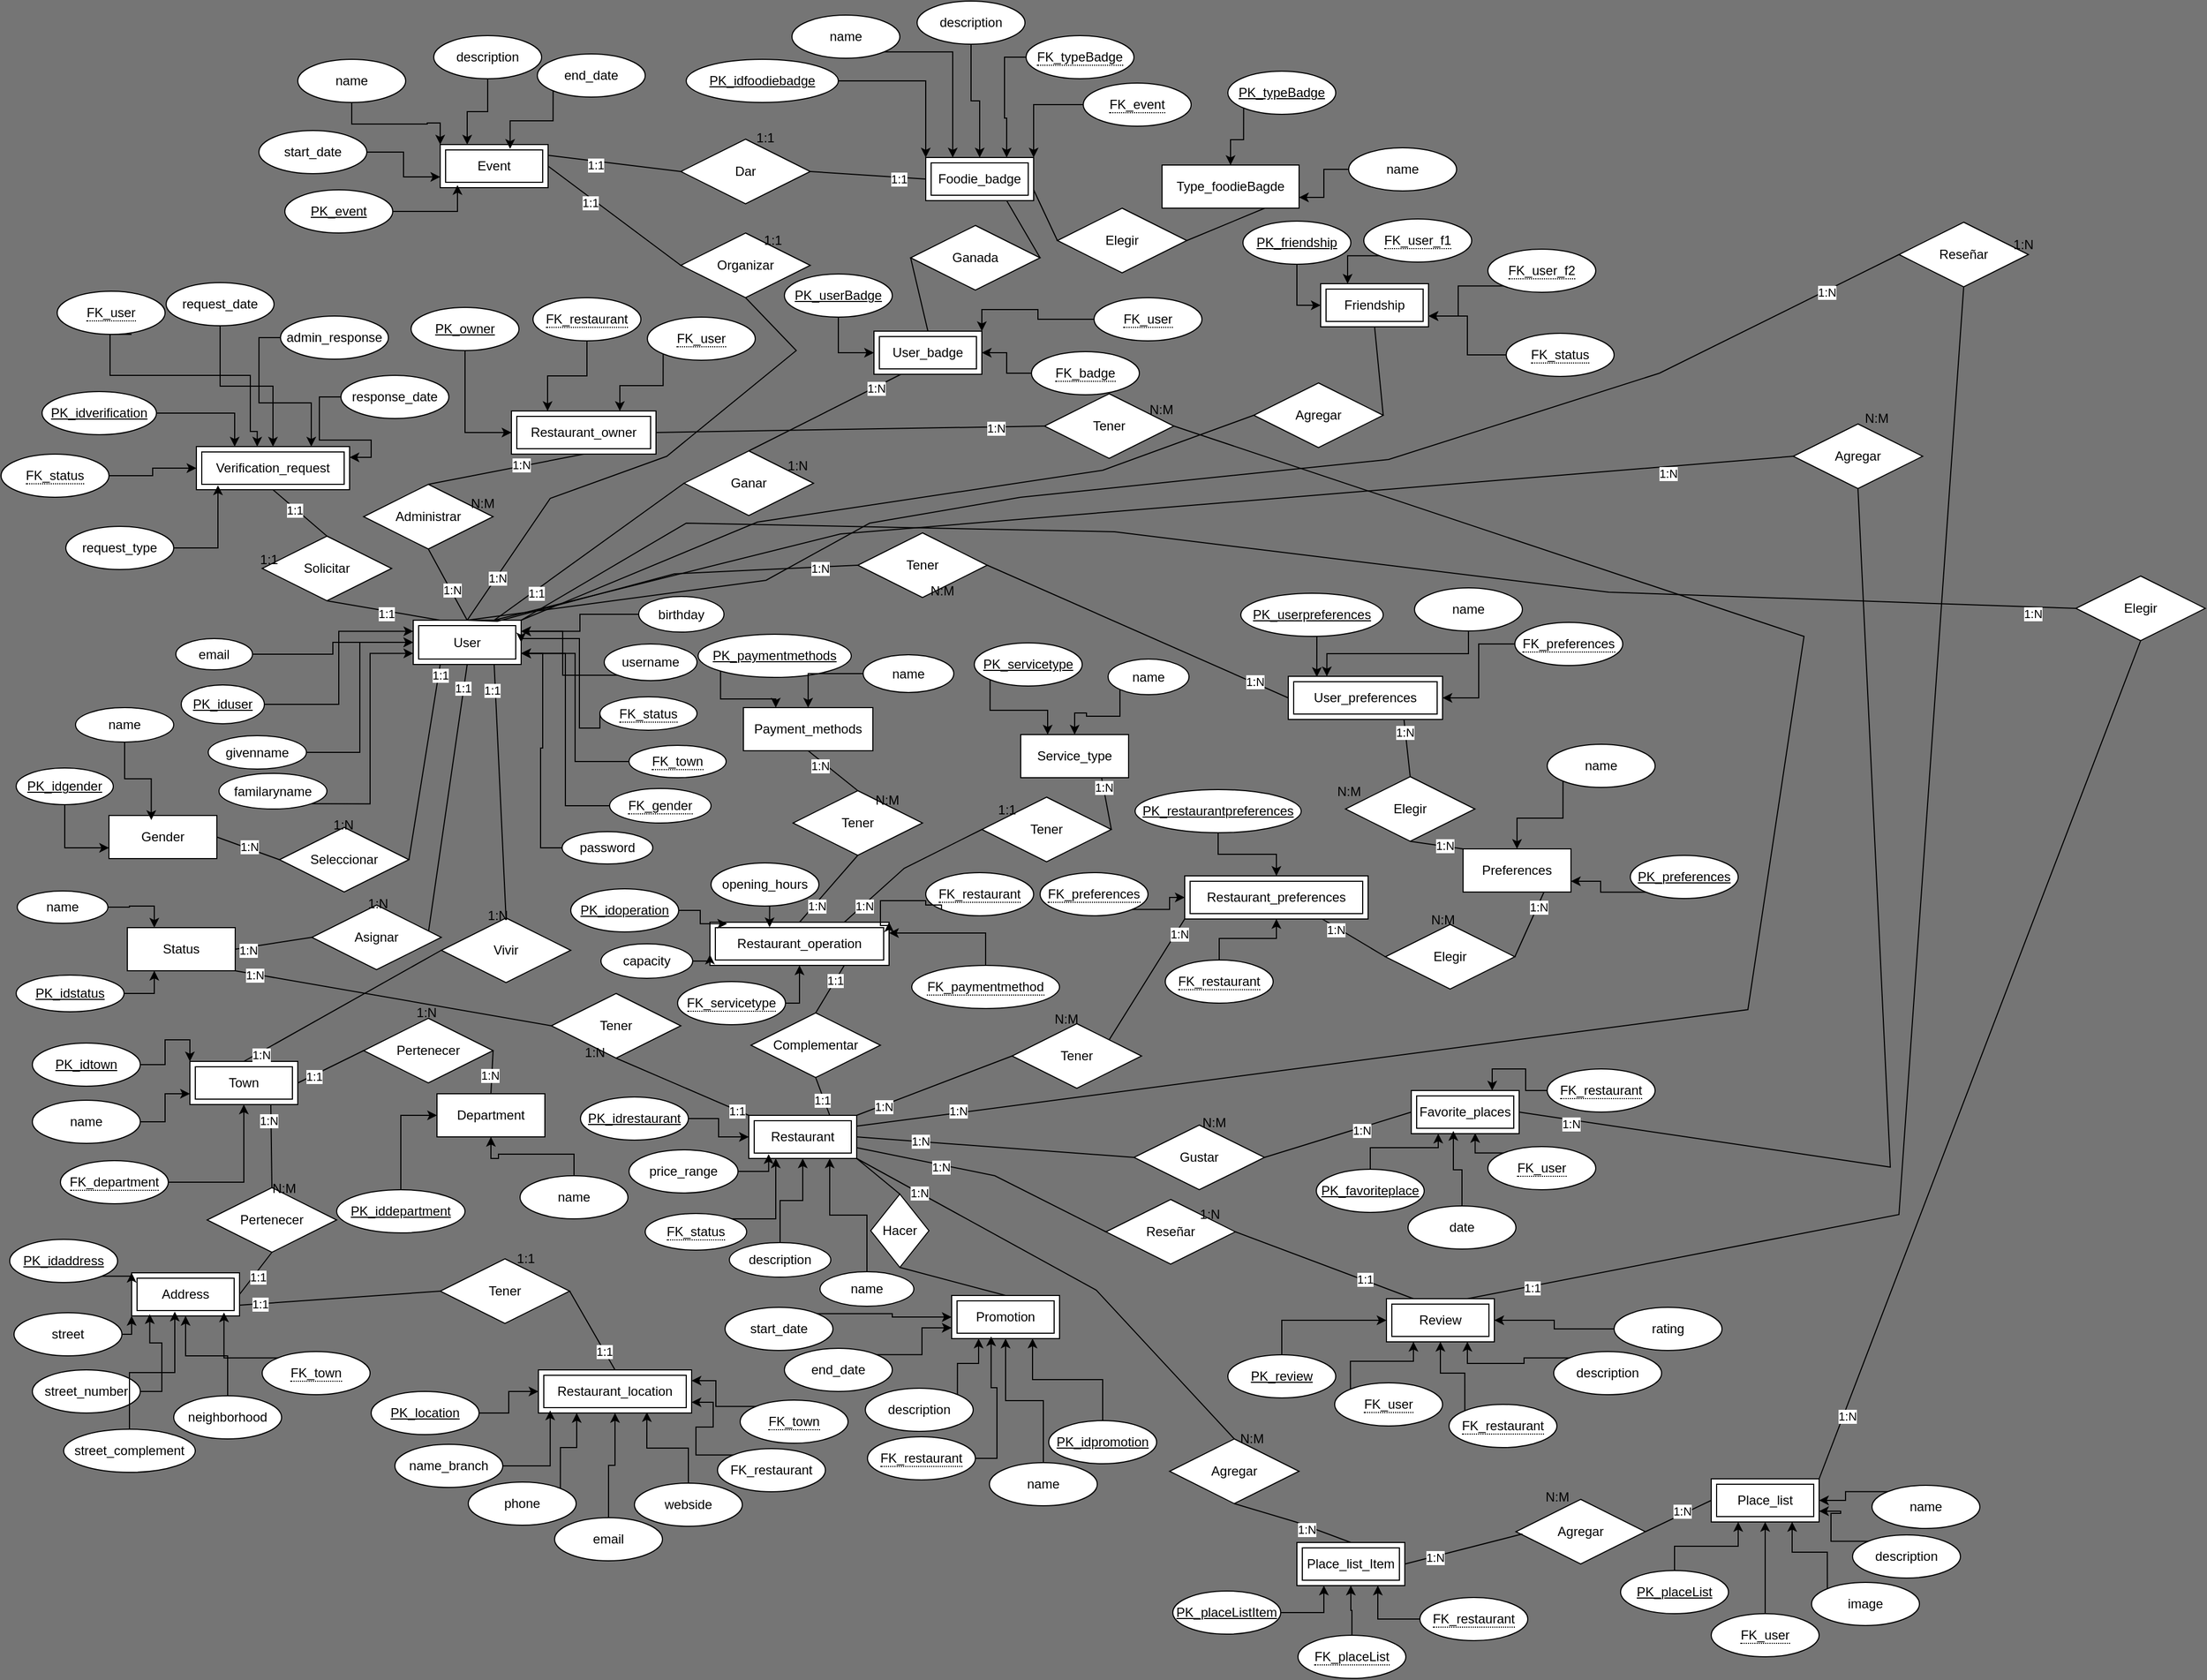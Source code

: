 <mxfile version="24.8.6">
  <diagram id="R2lEEEUBdFMjLlhIrx00" name="Page-1">
    <mxGraphModel dx="1313" dy="1771" grid="0" gridSize="1" guides="0" tooltips="1" connect="1" arrows="1" fold="1" page="1" pageScale="1" pageWidth="850" pageHeight="1100" background="#757575" math="0" shadow="0" extFonts="Permanent Marker^https://fonts.googleapis.com/css?family=Permanent+Marker">
      <root>
        <mxCell id="0" />
        <mxCell id="1" parent="0" />
        <mxCell id="70NTWxJ4WhQxlJ5SmZZC-3" value="User" style="shape=ext;margin=3;double=1;whiteSpace=wrap;html=1;align=center;strokeColor=#000000;" vertex="1" parent="1">
          <mxGeometry x="383" y="38" width="100" height="41" as="geometry" />
        </mxCell>
        <mxCell id="70NTWxJ4WhQxlJ5SmZZC-16" style="edgeStyle=orthogonalEdgeStyle;rounded=0;orthogonalLoop=1;jettySize=auto;html=1;exitX=1;exitY=0.5;exitDx=0;exitDy=0;entryX=0;entryY=0.25;entryDx=0;entryDy=0;strokeColor=#000000;" edge="1" parent="1" source="70NTWxJ4WhQxlJ5SmZZC-4" target="70NTWxJ4WhQxlJ5SmZZC-3">
          <mxGeometry relative="1" as="geometry" />
        </mxCell>
        <mxCell id="70NTWxJ4WhQxlJ5SmZZC-4" value="PK_iduser" style="ellipse;whiteSpace=wrap;html=1;align=center;fontStyle=4;strokeColor=#000000;" vertex="1" parent="1">
          <mxGeometry x="168" y="98" width="77" height="36" as="geometry" />
        </mxCell>
        <mxCell id="70NTWxJ4WhQxlJ5SmZZC-17" style="edgeStyle=orthogonalEdgeStyle;rounded=0;orthogonalLoop=1;jettySize=auto;html=1;exitX=1;exitY=0.5;exitDx=0;exitDy=0;entryX=0;entryY=0.5;entryDx=0;entryDy=0;strokeColor=#000000;" edge="1" parent="1" source="70NTWxJ4WhQxlJ5SmZZC-5" target="70NTWxJ4WhQxlJ5SmZZC-3">
          <mxGeometry relative="1" as="geometry" />
        </mxCell>
        <mxCell id="70NTWxJ4WhQxlJ5SmZZC-5" value="givenname" style="ellipse;whiteSpace=wrap;html=1;align=center;strokeColor=#000000;" vertex="1" parent="1">
          <mxGeometry x="193" y="145" width="91" height="31" as="geometry" />
        </mxCell>
        <mxCell id="70NTWxJ4WhQxlJ5SmZZC-240" style="edgeStyle=orthogonalEdgeStyle;rounded=0;orthogonalLoop=1;jettySize=auto;html=1;exitX=1;exitY=1;exitDx=0;exitDy=0;entryX=0;entryY=0.75;entryDx=0;entryDy=0;" edge="1" parent="1" source="70NTWxJ4WhQxlJ5SmZZC-6" target="70NTWxJ4WhQxlJ5SmZZC-3">
          <mxGeometry relative="1" as="geometry" />
        </mxCell>
        <mxCell id="70NTWxJ4WhQxlJ5SmZZC-6" value="familaryname" style="ellipse;whiteSpace=wrap;html=1;align=center;strokeColor=#000000;" vertex="1" parent="1">
          <mxGeometry x="203" y="180" width="100" height="33" as="geometry" />
        </mxCell>
        <mxCell id="70NTWxJ4WhQxlJ5SmZZC-19" style="edgeStyle=orthogonalEdgeStyle;rounded=0;orthogonalLoop=1;jettySize=auto;html=1;strokeColor=#000000;exitX=1;exitY=0.5;exitDx=0;exitDy=0;entryX=0;entryY=0.5;entryDx=0;entryDy=0;" edge="1" parent="1" source="70NTWxJ4WhQxlJ5SmZZC-7" target="70NTWxJ4WhQxlJ5SmZZC-3">
          <mxGeometry relative="1" as="geometry">
            <mxPoint x="360" y="114" as="sourcePoint" />
            <mxPoint x="420" y="175" as="targetPoint" />
          </mxGeometry>
        </mxCell>
        <mxCell id="70NTWxJ4WhQxlJ5SmZZC-7" value="email" style="ellipse;whiteSpace=wrap;html=1;align=center;strokeColor=#000000;" vertex="1" parent="1">
          <mxGeometry x="163" y="55" width="71" height="29" as="geometry" />
        </mxCell>
        <mxCell id="70NTWxJ4WhQxlJ5SmZZC-20" style="edgeStyle=orthogonalEdgeStyle;rounded=0;orthogonalLoop=1;jettySize=auto;html=1;exitX=0;exitY=0.5;exitDx=0;exitDy=0;entryX=1;entryY=0.25;entryDx=0;entryDy=0;strokeColor=#000000;" edge="1" parent="1" source="70NTWxJ4WhQxlJ5SmZZC-8" target="70NTWxJ4WhQxlJ5SmZZC-3">
          <mxGeometry relative="1" as="geometry" />
        </mxCell>
        <mxCell id="70NTWxJ4WhQxlJ5SmZZC-8" value="birthday" style="ellipse;whiteSpace=wrap;html=1;align=center;strokeColor=#000000;" vertex="1" parent="1">
          <mxGeometry x="592" y="16" width="79" height="33" as="geometry" />
        </mxCell>
        <mxCell id="70NTWxJ4WhQxlJ5SmZZC-21" style="edgeStyle=orthogonalEdgeStyle;rounded=0;orthogonalLoop=1;jettySize=auto;html=1;exitX=0;exitY=1;exitDx=0;exitDy=0;entryX=1;entryY=0.25;entryDx=0;entryDy=0;strokeColor=#000000;" edge="1" parent="1" source="70NTWxJ4WhQxlJ5SmZZC-9" target="70NTWxJ4WhQxlJ5SmZZC-3">
          <mxGeometry relative="1" as="geometry" />
        </mxCell>
        <mxCell id="70NTWxJ4WhQxlJ5SmZZC-9" value="username" style="ellipse;whiteSpace=wrap;html=1;align=center;strokeColor=#000000;" vertex="1" parent="1">
          <mxGeometry x="560" y="60" width="86" height="34" as="geometry" />
        </mxCell>
        <mxCell id="70NTWxJ4WhQxlJ5SmZZC-22" style="edgeStyle=orthogonalEdgeStyle;rounded=0;orthogonalLoop=1;jettySize=auto;html=1;exitX=0;exitY=0.5;exitDx=0;exitDy=0;entryX=1;entryY=0.75;entryDx=0;entryDy=0;strokeColor=#000000;" edge="1" parent="1" source="70NTWxJ4WhQxlJ5SmZZC-10" target="70NTWxJ4WhQxlJ5SmZZC-3">
          <mxGeometry relative="1" as="geometry" />
        </mxCell>
        <mxCell id="70NTWxJ4WhQxlJ5SmZZC-10" value="password" style="ellipse;whiteSpace=wrap;html=1;align=center;strokeColor=#000000;" vertex="1" parent="1">
          <mxGeometry x="521" y="234" width="84" height="30" as="geometry" />
        </mxCell>
        <mxCell id="70NTWxJ4WhQxlJ5SmZZC-24" style="edgeStyle=orthogonalEdgeStyle;rounded=0;orthogonalLoop=1;jettySize=auto;html=1;exitX=0;exitY=0.5;exitDx=0;exitDy=0;entryX=1;entryY=0.75;entryDx=0;entryDy=0;strokeColor=#000000;" edge="1" parent="1" source="70NTWxJ4WhQxlJ5SmZZC-11" target="70NTWxJ4WhQxlJ5SmZZC-3">
          <mxGeometry relative="1" as="geometry" />
        </mxCell>
        <mxCell id="70NTWxJ4WhQxlJ5SmZZC-11" value="&lt;span style=&quot;border-bottom: 1px dotted&quot;&gt;FK_gender&lt;/span&gt;" style="ellipse;whiteSpace=wrap;html=1;align=center;strokeColor=#000000;" vertex="1" parent="1">
          <mxGeometry x="565" y="194" width="94" height="32" as="geometry" />
        </mxCell>
        <mxCell id="70NTWxJ4WhQxlJ5SmZZC-25" style="edgeStyle=orthogonalEdgeStyle;rounded=0;orthogonalLoop=1;jettySize=auto;html=1;exitX=0;exitY=0.5;exitDx=0;exitDy=0;entryX=1;entryY=0.5;entryDx=0;entryDy=0;strokeColor=#000000;" edge="1" parent="1" source="70NTWxJ4WhQxlJ5SmZZC-12" target="70NTWxJ4WhQxlJ5SmZZC-3">
          <mxGeometry relative="1" as="geometry">
            <Array as="points">
              <mxPoint x="537" y="138" />
              <mxPoint x="537" y="55" />
              <mxPoint x="483" y="55" />
            </Array>
          </mxGeometry>
        </mxCell>
        <mxCell id="70NTWxJ4WhQxlJ5SmZZC-12" value="&lt;span style=&quot;border-bottom: 1px dotted&quot;&gt;FK_status&lt;/span&gt;" style="ellipse;whiteSpace=wrap;html=1;align=center;strokeColor=#000000;" vertex="1" parent="1">
          <mxGeometry x="556" y="109" width="90" height="31" as="geometry" />
        </mxCell>
        <mxCell id="70NTWxJ4WhQxlJ5SmZZC-23" style="edgeStyle=orthogonalEdgeStyle;rounded=0;orthogonalLoop=1;jettySize=auto;html=1;exitX=0;exitY=0.5;exitDx=0;exitDy=0;entryX=1;entryY=0.75;entryDx=0;entryDy=0;strokeColor=#000000;" edge="1" parent="1" source="70NTWxJ4WhQxlJ5SmZZC-13" target="70NTWxJ4WhQxlJ5SmZZC-3">
          <mxGeometry relative="1" as="geometry" />
        </mxCell>
        <mxCell id="70NTWxJ4WhQxlJ5SmZZC-13" value="&lt;span style=&quot;border-bottom: 1px dotted&quot;&gt;FK_town&lt;/span&gt;" style="ellipse;whiteSpace=wrap;html=1;align=center;strokeColor=#000000;" vertex="1" parent="1">
          <mxGeometry x="583" y="154" width="90" height="30" as="geometry" />
        </mxCell>
        <mxCell id="70NTWxJ4WhQxlJ5SmZZC-30" value="Gender" style="whiteSpace=wrap;html=1;align=center;strokeColor=#000000;" vertex="1" parent="1">
          <mxGeometry x="101" y="219" width="100" height="40" as="geometry" />
        </mxCell>
        <mxCell id="70NTWxJ4WhQxlJ5SmZZC-31" value="Status" style="whiteSpace=wrap;html=1;align=center;strokeColor=#000000;" vertex="1" parent="1">
          <mxGeometry x="118" y="323" width="100" height="40" as="geometry" />
        </mxCell>
        <mxCell id="70NTWxJ4WhQxlJ5SmZZC-38" style="edgeStyle=orthogonalEdgeStyle;rounded=0;orthogonalLoop=1;jettySize=auto;html=1;exitX=0.5;exitY=1;exitDx=0;exitDy=0;entryX=0;entryY=0.75;entryDx=0;entryDy=0;strokeColor=#000000;" edge="1" parent="1" source="70NTWxJ4WhQxlJ5SmZZC-32" target="70NTWxJ4WhQxlJ5SmZZC-30">
          <mxGeometry relative="1" as="geometry" />
        </mxCell>
        <mxCell id="70NTWxJ4WhQxlJ5SmZZC-32" value="PK_idgender" style="ellipse;whiteSpace=wrap;html=1;align=center;fontStyle=4;strokeColor=#000000;" vertex="1" parent="1">
          <mxGeometry x="15" y="175" width="90" height="34" as="geometry" />
        </mxCell>
        <mxCell id="70NTWxJ4WhQxlJ5SmZZC-37" value="name" style="ellipse;whiteSpace=wrap;html=1;align=center;strokeColor=#000000;" vertex="1" parent="1">
          <mxGeometry x="70" y="119" width="91" height="32" as="geometry" />
        </mxCell>
        <mxCell id="70NTWxJ4WhQxlJ5SmZZC-39" style="edgeStyle=orthogonalEdgeStyle;rounded=0;orthogonalLoop=1;jettySize=auto;html=1;exitX=0.5;exitY=1;exitDx=0;exitDy=0;entryX=0.392;entryY=0.105;entryDx=0;entryDy=0;entryPerimeter=0;strokeColor=#000000;" edge="1" parent="1" source="70NTWxJ4WhQxlJ5SmZZC-37" target="70NTWxJ4WhQxlJ5SmZZC-30">
          <mxGeometry relative="1" as="geometry" />
        </mxCell>
        <mxCell id="70NTWxJ4WhQxlJ5SmZZC-43" style="edgeStyle=orthogonalEdgeStyle;rounded=0;orthogonalLoop=1;jettySize=auto;html=1;exitX=1;exitY=0.5;exitDx=0;exitDy=0;entryX=0.25;entryY=1;entryDx=0;entryDy=0;strokeColor=#000000;" edge="1" parent="1" source="70NTWxJ4WhQxlJ5SmZZC-40" target="70NTWxJ4WhQxlJ5SmZZC-31">
          <mxGeometry relative="1" as="geometry" />
        </mxCell>
        <mxCell id="70NTWxJ4WhQxlJ5SmZZC-40" value="PK_idstatus" style="ellipse;whiteSpace=wrap;html=1;align=center;fontStyle=4;strokeColor=#000000;" vertex="1" parent="1">
          <mxGeometry x="15" y="367" width="100" height="34" as="geometry" />
        </mxCell>
        <mxCell id="70NTWxJ4WhQxlJ5SmZZC-42" style="edgeStyle=orthogonalEdgeStyle;rounded=0;orthogonalLoop=1;jettySize=auto;html=1;exitX=1;exitY=0.5;exitDx=0;exitDy=0;entryX=0.25;entryY=0;entryDx=0;entryDy=0;strokeColor=#000000;" edge="1" parent="1" source="70NTWxJ4WhQxlJ5SmZZC-41" target="70NTWxJ4WhQxlJ5SmZZC-31">
          <mxGeometry relative="1" as="geometry" />
        </mxCell>
        <mxCell id="70NTWxJ4WhQxlJ5SmZZC-41" value="name" style="ellipse;whiteSpace=wrap;html=1;align=center;strokeColor=#000000;" vertex="1" parent="1">
          <mxGeometry x="16" y="289" width="84" height="30" as="geometry" />
        </mxCell>
        <mxCell id="70NTWxJ4WhQxlJ5SmZZC-44" value="Town" style="shape=ext;margin=3;double=1;whiteSpace=wrap;html=1;align=center;strokeColor=#000000;" vertex="1" parent="1">
          <mxGeometry x="176" y="447" width="100" height="40" as="geometry" />
        </mxCell>
        <mxCell id="70NTWxJ4WhQxlJ5SmZZC-49" style="edgeStyle=orthogonalEdgeStyle;rounded=0;orthogonalLoop=1;jettySize=auto;html=1;exitX=1;exitY=0.5;exitDx=0;exitDy=0;entryX=0;entryY=0;entryDx=0;entryDy=0;strokeColor=#000000;" edge="1" parent="1" source="70NTWxJ4WhQxlJ5SmZZC-45" target="70NTWxJ4WhQxlJ5SmZZC-44">
          <mxGeometry relative="1" as="geometry" />
        </mxCell>
        <mxCell id="70NTWxJ4WhQxlJ5SmZZC-45" value="PK_idtown" style="ellipse;whiteSpace=wrap;html=1;align=center;fontStyle=4;strokeColor=#000000;" vertex="1" parent="1">
          <mxGeometry x="30" y="430" width="100" height="40" as="geometry" />
        </mxCell>
        <mxCell id="70NTWxJ4WhQxlJ5SmZZC-46" value="name" style="ellipse;whiteSpace=wrap;html=1;align=center;strokeColor=#000000;" vertex="1" parent="1">
          <mxGeometry x="30" y="483" width="100" height="40" as="geometry" />
        </mxCell>
        <mxCell id="70NTWxJ4WhQxlJ5SmZZC-51" style="edgeStyle=orthogonalEdgeStyle;rounded=0;orthogonalLoop=1;jettySize=auto;html=1;exitX=1;exitY=0.5;exitDx=0;exitDy=0;strokeColor=#000000;" edge="1" parent="1" source="70NTWxJ4WhQxlJ5SmZZC-47" target="70NTWxJ4WhQxlJ5SmZZC-44">
          <mxGeometry relative="1" as="geometry" />
        </mxCell>
        <mxCell id="70NTWxJ4WhQxlJ5SmZZC-47" value="&lt;span style=&quot;border-bottom: 1px dotted&quot;&gt;FK_department&lt;/span&gt;" style="ellipse;whiteSpace=wrap;html=1;align=center;strokeColor=#000000;" vertex="1" parent="1">
          <mxGeometry x="56" y="539" width="100" height="40" as="geometry" />
        </mxCell>
        <mxCell id="70NTWxJ4WhQxlJ5SmZZC-48" value="Department" style="whiteSpace=wrap;html=1;align=center;strokeColor=#000000;" vertex="1" parent="1">
          <mxGeometry x="405" y="477" width="100" height="40" as="geometry" />
        </mxCell>
        <mxCell id="70NTWxJ4WhQxlJ5SmZZC-50" style="edgeStyle=orthogonalEdgeStyle;rounded=0;orthogonalLoop=1;jettySize=auto;html=1;exitX=1;exitY=0.5;exitDx=0;exitDy=0;entryX=0;entryY=0.75;entryDx=0;entryDy=0;strokeColor=#000000;" edge="1" parent="1" source="70NTWxJ4WhQxlJ5SmZZC-46" target="70NTWxJ4WhQxlJ5SmZZC-44">
          <mxGeometry relative="1" as="geometry" />
        </mxCell>
        <mxCell id="70NTWxJ4WhQxlJ5SmZZC-54" style="edgeStyle=orthogonalEdgeStyle;rounded=0;orthogonalLoop=1;jettySize=auto;html=1;exitX=0.5;exitY=0;exitDx=0;exitDy=0;entryX=0;entryY=0.5;entryDx=0;entryDy=0;strokeColor=#000000;" edge="1" parent="1" source="70NTWxJ4WhQxlJ5SmZZC-52" target="70NTWxJ4WhQxlJ5SmZZC-48">
          <mxGeometry relative="1" as="geometry" />
        </mxCell>
        <mxCell id="70NTWxJ4WhQxlJ5SmZZC-52" value="PK_iddepartment" style="ellipse;whiteSpace=wrap;html=1;align=center;fontStyle=4;strokeColor=#000000;" vertex="1" parent="1">
          <mxGeometry x="312" y="566" width="119" height="40" as="geometry" />
        </mxCell>
        <mxCell id="70NTWxJ4WhQxlJ5SmZZC-55" style="edgeStyle=orthogonalEdgeStyle;rounded=0;orthogonalLoop=1;jettySize=auto;html=1;exitX=0.5;exitY=0;exitDx=0;exitDy=0;entryX=0.5;entryY=1;entryDx=0;entryDy=0;strokeColor=#000000;" edge="1" parent="1" source="70NTWxJ4WhQxlJ5SmZZC-53" target="70NTWxJ4WhQxlJ5SmZZC-48">
          <mxGeometry relative="1" as="geometry" />
        </mxCell>
        <mxCell id="70NTWxJ4WhQxlJ5SmZZC-53" value="name" style="ellipse;whiteSpace=wrap;html=1;align=center;strokeColor=#000000;" vertex="1" parent="1">
          <mxGeometry x="482" y="553" width="100" height="40" as="geometry" />
        </mxCell>
        <mxCell id="70NTWxJ4WhQxlJ5SmZZC-56" value="Pertenecer" style="shape=rhombus;perimeter=rhombusPerimeter;whiteSpace=wrap;html=1;align=center;strokeColor=#000000;" vertex="1" parent="1">
          <mxGeometry x="337" y="407" width="120" height="60" as="geometry" />
        </mxCell>
        <mxCell id="70NTWxJ4WhQxlJ5SmZZC-57" value="" style="endArrow=none;html=1;rounded=0;exitX=1;exitY=0.5;exitDx=0;exitDy=0;entryX=0;entryY=0.5;entryDx=0;entryDy=0;strokeColor=#000000;" edge="1" parent="1" source="70NTWxJ4WhQxlJ5SmZZC-44" target="70NTWxJ4WhQxlJ5SmZZC-56">
          <mxGeometry relative="1" as="geometry">
            <mxPoint x="431" y="344" as="sourcePoint" />
            <mxPoint x="591" y="344" as="targetPoint" />
          </mxGeometry>
        </mxCell>
        <mxCell id="70NTWxJ4WhQxlJ5SmZZC-428" value="1:1" style="edgeLabel;html=1;align=center;verticalAlign=middle;resizable=0;points=[];" vertex="1" connectable="0" parent="70NTWxJ4WhQxlJ5SmZZC-57">
          <mxGeometry x="-0.537" y="-1" relative="1" as="geometry">
            <mxPoint as="offset" />
          </mxGeometry>
        </mxCell>
        <mxCell id="70NTWxJ4WhQxlJ5SmZZC-58" value="" style="endArrow=none;html=1;rounded=0;exitX=1;exitY=0.5;exitDx=0;exitDy=0;entryX=0.5;entryY=0;entryDx=0;entryDy=0;strokeColor=#000000;" edge="1" parent="1" source="70NTWxJ4WhQxlJ5SmZZC-56" target="70NTWxJ4WhQxlJ5SmZZC-48">
          <mxGeometry relative="1" as="geometry">
            <mxPoint x="431" y="344" as="sourcePoint" />
            <mxPoint x="591" y="344" as="targetPoint" />
          </mxGeometry>
        </mxCell>
        <mxCell id="70NTWxJ4WhQxlJ5SmZZC-429" value="1:N" style="edgeLabel;html=1;align=center;verticalAlign=middle;resizable=0;points=[];" vertex="1" connectable="0" parent="70NTWxJ4WhQxlJ5SmZZC-58">
          <mxGeometry x="0.126" y="-2" relative="1" as="geometry">
            <mxPoint as="offset" />
          </mxGeometry>
        </mxCell>
        <mxCell id="70NTWxJ4WhQxlJ5SmZZC-59" value="Vivir" style="shape=rhombus;perimeter=rhombusPerimeter;whiteSpace=wrap;html=1;align=center;strokeColor=#000000;" vertex="1" parent="1">
          <mxGeometry x="409" y="314" width="120" height="60" as="geometry" />
        </mxCell>
        <mxCell id="70NTWxJ4WhQxlJ5SmZZC-60" value="" style="endArrow=none;html=1;rounded=0;exitX=0.5;exitY=0;exitDx=0;exitDy=0;entryX=0;entryY=0.5;entryDx=0;entryDy=0;strokeColor=#000000;" edge="1" parent="1" source="70NTWxJ4WhQxlJ5SmZZC-44" target="70NTWxJ4WhQxlJ5SmZZC-59">
          <mxGeometry relative="1" as="geometry">
            <mxPoint x="431" y="344" as="sourcePoint" />
            <mxPoint x="591" y="344" as="targetPoint" />
          </mxGeometry>
        </mxCell>
        <mxCell id="70NTWxJ4WhQxlJ5SmZZC-427" value="1:N" style="edgeLabel;html=1;align=center;verticalAlign=middle;resizable=0;points=[];" vertex="1" connectable="0" parent="70NTWxJ4WhQxlJ5SmZZC-60">
          <mxGeometry x="-0.844" y="-2" relative="1" as="geometry">
            <mxPoint as="offset" />
          </mxGeometry>
        </mxCell>
        <mxCell id="70NTWxJ4WhQxlJ5SmZZC-61" value="" style="endArrow=none;html=1;rounded=0;exitX=0.5;exitY=0;exitDx=0;exitDy=0;entryX=0.75;entryY=1;entryDx=0;entryDy=0;strokeColor=#000000;" edge="1" parent="1" source="70NTWxJ4WhQxlJ5SmZZC-59" target="70NTWxJ4WhQxlJ5SmZZC-3">
          <mxGeometry relative="1" as="geometry">
            <mxPoint x="431" y="344" as="sourcePoint" />
            <mxPoint x="591" y="344" as="targetPoint" />
          </mxGeometry>
        </mxCell>
        <mxCell id="70NTWxJ4WhQxlJ5SmZZC-425" value="1:1" style="edgeLabel;html=1;align=center;verticalAlign=middle;resizable=0;points=[];" vertex="1" connectable="0" parent="70NTWxJ4WhQxlJ5SmZZC-61">
          <mxGeometry x="0.798" y="3" relative="1" as="geometry">
            <mxPoint as="offset" />
          </mxGeometry>
        </mxCell>
        <mxCell id="70NTWxJ4WhQxlJ5SmZZC-62" value="Asignar" style="shape=rhombus;perimeter=rhombusPerimeter;whiteSpace=wrap;html=1;align=center;strokeColor=#000000;" vertex="1" parent="1">
          <mxGeometry x="289" y="302" width="120" height="60" as="geometry" />
        </mxCell>
        <mxCell id="70NTWxJ4WhQxlJ5SmZZC-63" value="" style="endArrow=none;html=1;rounded=0;exitX=1;exitY=0.5;exitDx=0;exitDy=0;entryX=0;entryY=0.5;entryDx=0;entryDy=0;strokeColor=#000000;" edge="1" parent="1" source="70NTWxJ4WhQxlJ5SmZZC-31" target="70NTWxJ4WhQxlJ5SmZZC-62">
          <mxGeometry relative="1" as="geometry">
            <mxPoint x="431" y="344" as="sourcePoint" />
            <mxPoint x="591" y="344" as="targetPoint" />
          </mxGeometry>
        </mxCell>
        <mxCell id="70NTWxJ4WhQxlJ5SmZZC-422" value="1:N" style="edgeLabel;html=1;align=center;verticalAlign=middle;resizable=0;points=[];" vertex="1" connectable="0" parent="70NTWxJ4WhQxlJ5SmZZC-63">
          <mxGeometry x="-0.679" y="-3" relative="1" as="geometry">
            <mxPoint as="offset" />
          </mxGeometry>
        </mxCell>
        <mxCell id="70NTWxJ4WhQxlJ5SmZZC-64" value="" style="endArrow=none;html=1;rounded=0;exitX=0.902;exitY=0.403;exitDx=0;exitDy=0;exitPerimeter=0;entryX=0.5;entryY=1;entryDx=0;entryDy=0;strokeColor=#000000;" edge="1" parent="1" source="70NTWxJ4WhQxlJ5SmZZC-62" target="70NTWxJ4WhQxlJ5SmZZC-3">
          <mxGeometry relative="1" as="geometry">
            <mxPoint x="431" y="344" as="sourcePoint" />
            <mxPoint x="591" y="344" as="targetPoint" />
          </mxGeometry>
        </mxCell>
        <mxCell id="70NTWxJ4WhQxlJ5SmZZC-423" value="1:1" style="edgeLabel;html=1;align=center;verticalAlign=middle;resizable=0;points=[];" vertex="1" connectable="0" parent="70NTWxJ4WhQxlJ5SmZZC-64">
          <mxGeometry x="0.82" y="1" relative="1" as="geometry">
            <mxPoint as="offset" />
          </mxGeometry>
        </mxCell>
        <mxCell id="70NTWxJ4WhQxlJ5SmZZC-65" value="Seleccionar" style="shape=rhombus;perimeter=rhombusPerimeter;whiteSpace=wrap;html=1;align=center;strokeColor=#000000;" vertex="1" parent="1">
          <mxGeometry x="259" y="230" width="120" height="60" as="geometry" />
        </mxCell>
        <mxCell id="70NTWxJ4WhQxlJ5SmZZC-66" value="" style="endArrow=none;html=1;rounded=0;entryX=0;entryY=0.5;entryDx=0;entryDy=0;exitX=1;exitY=0.5;exitDx=0;exitDy=0;strokeColor=#000000;" edge="1" parent="1" source="70NTWxJ4WhQxlJ5SmZZC-30" target="70NTWxJ4WhQxlJ5SmZZC-65">
          <mxGeometry relative="1" as="geometry">
            <mxPoint x="431" y="344" as="sourcePoint" />
            <mxPoint x="591" y="344" as="targetPoint" />
          </mxGeometry>
        </mxCell>
        <mxCell id="70NTWxJ4WhQxlJ5SmZZC-416" value="1:N" style="edgeLabel;html=1;align=center;verticalAlign=middle;resizable=0;points=[];rotation=0;" vertex="1" connectable="0" parent="70NTWxJ4WhQxlJ5SmZZC-66">
          <mxGeometry x="-0.333" relative="1" as="geometry">
            <mxPoint x="10" y="2" as="offset" />
          </mxGeometry>
        </mxCell>
        <mxCell id="70NTWxJ4WhQxlJ5SmZZC-68" value="" style="endArrow=none;html=1;rounded=0;exitX=1;exitY=0.5;exitDx=0;exitDy=0;entryX=0.25;entryY=1;entryDx=0;entryDy=0;strokeColor=#000000;" edge="1" parent="1" source="70NTWxJ4WhQxlJ5SmZZC-65" target="70NTWxJ4WhQxlJ5SmZZC-3">
          <mxGeometry relative="1" as="geometry">
            <mxPoint x="431" y="344" as="sourcePoint" />
            <mxPoint x="591" y="344" as="targetPoint" />
          </mxGeometry>
        </mxCell>
        <mxCell id="70NTWxJ4WhQxlJ5SmZZC-420" value="1:1" style="edgeLabel;html=1;align=center;verticalAlign=middle;resizable=0;points=[];" vertex="1" connectable="0" parent="70NTWxJ4WhQxlJ5SmZZC-68">
          <mxGeometry x="0.891" y="-1" relative="1" as="geometry">
            <mxPoint as="offset" />
          </mxGeometry>
        </mxCell>
        <mxCell id="70NTWxJ4WhQxlJ5SmZZC-69" value="Address" style="shape=ext;margin=3;double=1;whiteSpace=wrap;html=1;align=center;strokeColor=#000000;" vertex="1" parent="1">
          <mxGeometry x="122" y="643" width="100" height="40" as="geometry" />
        </mxCell>
        <mxCell id="70NTWxJ4WhQxlJ5SmZZC-76" style="edgeStyle=orthogonalEdgeStyle;rounded=0;orthogonalLoop=1;jettySize=auto;html=1;exitX=1;exitY=1;exitDx=0;exitDy=0;entryX=0;entryY=0;entryDx=0;entryDy=0;strokeColor=#000000;" edge="1" parent="1" source="70NTWxJ4WhQxlJ5SmZZC-70" target="70NTWxJ4WhQxlJ5SmZZC-69">
          <mxGeometry relative="1" as="geometry" />
        </mxCell>
        <mxCell id="70NTWxJ4WhQxlJ5SmZZC-70" value="PK_idaddress" style="ellipse;whiteSpace=wrap;html=1;align=center;fontStyle=4;strokeColor=#000000;" vertex="1" parent="1">
          <mxGeometry x="9" y="612" width="100" height="40" as="geometry" />
        </mxCell>
        <mxCell id="70NTWxJ4WhQxlJ5SmZZC-77" style="edgeStyle=orthogonalEdgeStyle;rounded=0;orthogonalLoop=1;jettySize=auto;html=1;exitX=1;exitY=0.5;exitDx=0;exitDy=0;entryX=0;entryY=1;entryDx=0;entryDy=0;strokeColor=#000000;" edge="1" parent="1" source="70NTWxJ4WhQxlJ5SmZZC-71" target="70NTWxJ4WhQxlJ5SmZZC-69">
          <mxGeometry relative="1" as="geometry" />
        </mxCell>
        <mxCell id="70NTWxJ4WhQxlJ5SmZZC-71" value="street" style="ellipse;whiteSpace=wrap;html=1;align=center;strokeColor=#000000;" vertex="1" parent="1">
          <mxGeometry x="13" y="680" width="100" height="40" as="geometry" />
        </mxCell>
        <mxCell id="70NTWxJ4WhQxlJ5SmZZC-72" value="street_number" style="ellipse;whiteSpace=wrap;html=1;align=center;strokeColor=#000000;" vertex="1" parent="1">
          <mxGeometry x="30" y="733" width="100" height="40" as="geometry" />
        </mxCell>
        <mxCell id="70NTWxJ4WhQxlJ5SmZZC-73" value="street_complement" style="ellipse;whiteSpace=wrap;html=1;align=center;strokeColor=#000000;" vertex="1" parent="1">
          <mxGeometry x="59" y="788" width="122" height="40" as="geometry" />
        </mxCell>
        <mxCell id="70NTWxJ4WhQxlJ5SmZZC-80" style="edgeStyle=orthogonalEdgeStyle;rounded=0;orthogonalLoop=1;jettySize=auto;html=1;exitX=0.5;exitY=0;exitDx=0;exitDy=0;entryX=0.5;entryY=1;entryDx=0;entryDy=0;strokeColor=#000000;" edge="1" parent="1" source="70NTWxJ4WhQxlJ5SmZZC-74" target="70NTWxJ4WhQxlJ5SmZZC-69">
          <mxGeometry relative="1" as="geometry" />
        </mxCell>
        <mxCell id="70NTWxJ4WhQxlJ5SmZZC-74" value="neighborhood" style="ellipse;whiteSpace=wrap;html=1;align=center;strokeColor=#000000;" vertex="1" parent="1">
          <mxGeometry x="161" y="757" width="100" height="40" as="geometry" />
        </mxCell>
        <mxCell id="70NTWxJ4WhQxlJ5SmZZC-75" value="&lt;span style=&quot;border-bottom: 1px dotted&quot;&gt;FK_town&lt;/span&gt;" style="ellipse;whiteSpace=wrap;html=1;align=center;strokeColor=#000000;" vertex="1" parent="1">
          <mxGeometry x="243" y="716" width="100" height="40" as="geometry" />
        </mxCell>
        <mxCell id="70NTWxJ4WhQxlJ5SmZZC-78" style="edgeStyle=orthogonalEdgeStyle;rounded=0;orthogonalLoop=1;jettySize=auto;html=1;exitX=1;exitY=0.5;exitDx=0;exitDy=0;entryX=0.168;entryY=0.96;entryDx=0;entryDy=0;entryPerimeter=0;strokeColor=#000000;" edge="1" parent="1" source="70NTWxJ4WhQxlJ5SmZZC-72" target="70NTWxJ4WhQxlJ5SmZZC-69">
          <mxGeometry relative="1" as="geometry" />
        </mxCell>
        <mxCell id="70NTWxJ4WhQxlJ5SmZZC-79" style="edgeStyle=orthogonalEdgeStyle;rounded=0;orthogonalLoop=1;jettySize=auto;html=1;exitX=0.5;exitY=0;exitDx=0;exitDy=0;entryX=0.4;entryY=0.9;entryDx=0;entryDy=0;entryPerimeter=0;strokeColor=#000000;" edge="1" parent="1" source="70NTWxJ4WhQxlJ5SmZZC-73" target="70NTWxJ4WhQxlJ5SmZZC-69">
          <mxGeometry relative="1" as="geometry" />
        </mxCell>
        <mxCell id="70NTWxJ4WhQxlJ5SmZZC-81" style="edgeStyle=orthogonalEdgeStyle;rounded=0;orthogonalLoop=1;jettySize=auto;html=1;exitX=0;exitY=0;exitDx=0;exitDy=0;entryX=0.856;entryY=0.92;entryDx=0;entryDy=0;entryPerimeter=0;strokeColor=#000000;" edge="1" parent="1" source="70NTWxJ4WhQxlJ5SmZZC-75" target="70NTWxJ4WhQxlJ5SmZZC-69">
          <mxGeometry relative="1" as="geometry" />
        </mxCell>
        <mxCell id="70NTWxJ4WhQxlJ5SmZZC-82" value="Pertenecer" style="shape=rhombus;perimeter=rhombusPerimeter;whiteSpace=wrap;html=1;align=center;strokeColor=#000000;" vertex="1" parent="1">
          <mxGeometry x="192" y="564" width="120" height="60" as="geometry" />
        </mxCell>
        <mxCell id="70NTWxJ4WhQxlJ5SmZZC-83" value="" style="endArrow=none;html=1;rounded=0;exitX=0.75;exitY=1;exitDx=0;exitDy=0;entryX=0.5;entryY=0;entryDx=0;entryDy=0;strokeColor=#000000;" edge="1" parent="1" source="70NTWxJ4WhQxlJ5SmZZC-44" target="70NTWxJ4WhQxlJ5SmZZC-82">
          <mxGeometry relative="1" as="geometry">
            <mxPoint x="431" y="644" as="sourcePoint" />
            <mxPoint x="591" y="644" as="targetPoint" />
          </mxGeometry>
        </mxCell>
        <mxCell id="70NTWxJ4WhQxlJ5SmZZC-455" value="1:N" style="edgeLabel;html=1;align=center;verticalAlign=middle;resizable=0;points=[];" vertex="1" connectable="0" parent="70NTWxJ4WhQxlJ5SmZZC-83">
          <mxGeometry x="-0.623" y="-2" relative="1" as="geometry">
            <mxPoint as="offset" />
          </mxGeometry>
        </mxCell>
        <mxCell id="70NTWxJ4WhQxlJ5SmZZC-84" value="" style="endArrow=none;html=1;rounded=0;exitX=1;exitY=0.5;exitDx=0;exitDy=0;entryX=0.5;entryY=1;entryDx=0;entryDy=0;strokeColor=#000000;" edge="1" parent="1" source="70NTWxJ4WhQxlJ5SmZZC-69" target="70NTWxJ4WhQxlJ5SmZZC-82">
          <mxGeometry relative="1" as="geometry">
            <mxPoint x="431" y="644" as="sourcePoint" />
            <mxPoint x="591" y="644" as="targetPoint" />
          </mxGeometry>
        </mxCell>
        <mxCell id="70NTWxJ4WhQxlJ5SmZZC-454" value="1:1" style="edgeLabel;html=1;align=center;verticalAlign=middle;resizable=0;points=[];" vertex="1" connectable="0" parent="70NTWxJ4WhQxlJ5SmZZC-84">
          <mxGeometry x="-0.072" y="-3" relative="1" as="geometry">
            <mxPoint as="offset" />
          </mxGeometry>
        </mxCell>
        <mxCell id="70NTWxJ4WhQxlJ5SmZZC-85" value="Restaurant_location" style="shape=ext;margin=3;double=1;whiteSpace=wrap;html=1;align=center;strokeColor=#000000;" vertex="1" parent="1">
          <mxGeometry x="499" y="733" width="142" height="40" as="geometry" />
        </mxCell>
        <mxCell id="70NTWxJ4WhQxlJ5SmZZC-93" style="edgeStyle=orthogonalEdgeStyle;rounded=0;orthogonalLoop=1;jettySize=auto;html=1;exitX=1;exitY=0.5;exitDx=0;exitDy=0;entryX=0;entryY=0.5;entryDx=0;entryDy=0;strokeColor=#000000;" edge="1" parent="1" source="70NTWxJ4WhQxlJ5SmZZC-86" target="70NTWxJ4WhQxlJ5SmZZC-85">
          <mxGeometry relative="1" as="geometry" />
        </mxCell>
        <mxCell id="70NTWxJ4WhQxlJ5SmZZC-86" value="PK_location" style="ellipse;whiteSpace=wrap;html=1;align=center;fontStyle=4;strokeColor=#000000;" vertex="1" parent="1">
          <mxGeometry x="344" y="753" width="100" height="40" as="geometry" />
        </mxCell>
        <mxCell id="70NTWxJ4WhQxlJ5SmZZC-87" value="name_branch" style="ellipse;whiteSpace=wrap;html=1;align=center;strokeColor=#000000;" vertex="1" parent="1">
          <mxGeometry x="366" y="802" width="100" height="40" as="geometry" />
        </mxCell>
        <mxCell id="70NTWxJ4WhQxlJ5SmZZC-95" style="edgeStyle=orthogonalEdgeStyle;rounded=0;orthogonalLoop=1;jettySize=auto;html=1;exitX=1;exitY=0;exitDx=0;exitDy=0;entryX=0.25;entryY=1;entryDx=0;entryDy=0;strokeColor=#000000;" edge="1" parent="1" source="70NTWxJ4WhQxlJ5SmZZC-88" target="70NTWxJ4WhQxlJ5SmZZC-85">
          <mxGeometry relative="1" as="geometry" />
        </mxCell>
        <mxCell id="70NTWxJ4WhQxlJ5SmZZC-88" value="phone" style="ellipse;whiteSpace=wrap;html=1;align=center;strokeColor=#000000;" vertex="1" parent="1">
          <mxGeometry x="434" y="837" width="100" height="40" as="geometry" />
        </mxCell>
        <mxCell id="70NTWxJ4WhQxlJ5SmZZC-96" style="edgeStyle=orthogonalEdgeStyle;rounded=0;orthogonalLoop=1;jettySize=auto;html=1;exitX=0.5;exitY=0;exitDx=0;exitDy=0;entryX=0.5;entryY=1;entryDx=0;entryDy=0;strokeColor=#000000;" edge="1" parent="1" source="70NTWxJ4WhQxlJ5SmZZC-89" target="70NTWxJ4WhQxlJ5SmZZC-85">
          <mxGeometry relative="1" as="geometry">
            <mxPoint x="562" y="776.2" as="targetPoint" />
          </mxGeometry>
        </mxCell>
        <mxCell id="70NTWxJ4WhQxlJ5SmZZC-89" value="email" style="ellipse;whiteSpace=wrap;html=1;align=center;strokeColor=#000000;" vertex="1" parent="1">
          <mxGeometry x="514" y="870" width="100" height="40" as="geometry" />
        </mxCell>
        <mxCell id="70NTWxJ4WhQxlJ5SmZZC-90" value="webside" style="ellipse;whiteSpace=wrap;html=1;align=center;strokeColor=#000000;" vertex="1" parent="1">
          <mxGeometry x="588" y="838" width="100" height="40" as="geometry" />
        </mxCell>
        <mxCell id="70NTWxJ4WhQxlJ5SmZZC-98" style="edgeStyle=orthogonalEdgeStyle;rounded=0;orthogonalLoop=1;jettySize=auto;html=1;exitX=0;exitY=0;exitDx=0;exitDy=0;entryX=1;entryY=0.75;entryDx=0;entryDy=0;strokeColor=#000000;" edge="1" parent="1" source="70NTWxJ4WhQxlJ5SmZZC-91" target="70NTWxJ4WhQxlJ5SmZZC-85">
          <mxGeometry relative="1" as="geometry" />
        </mxCell>
        <mxCell id="70NTWxJ4WhQxlJ5SmZZC-91" value="FK_restaurant" style="ellipse;whiteSpace=wrap;html=1;align=center;strokeColor=#000000;" vertex="1" parent="1">
          <mxGeometry x="665" y="806" width="100" height="40" as="geometry" />
        </mxCell>
        <mxCell id="70NTWxJ4WhQxlJ5SmZZC-99" style="edgeStyle=orthogonalEdgeStyle;rounded=0;orthogonalLoop=1;jettySize=auto;html=1;exitX=0;exitY=0;exitDx=0;exitDy=0;entryX=1;entryY=0.25;entryDx=0;entryDy=0;strokeColor=#000000;" edge="1" parent="1" source="70NTWxJ4WhQxlJ5SmZZC-92" target="70NTWxJ4WhQxlJ5SmZZC-85">
          <mxGeometry relative="1" as="geometry" />
        </mxCell>
        <mxCell id="70NTWxJ4WhQxlJ5SmZZC-92" value="&lt;span style=&quot;border-bottom: 1px dotted&quot;&gt;FK_town&lt;/span&gt;" style="ellipse;whiteSpace=wrap;html=1;align=center;strokeColor=#000000;" vertex="1" parent="1">
          <mxGeometry x="686" y="761" width="100" height="40" as="geometry" />
        </mxCell>
        <mxCell id="70NTWxJ4WhQxlJ5SmZZC-94" style="edgeStyle=orthogonalEdgeStyle;rounded=0;orthogonalLoop=1;jettySize=auto;html=1;exitX=1;exitY=0.5;exitDx=0;exitDy=0;entryX=0.077;entryY=0.94;entryDx=0;entryDy=0;entryPerimeter=0;strokeColor=#000000;" edge="1" parent="1" source="70NTWxJ4WhQxlJ5SmZZC-87" target="70NTWxJ4WhQxlJ5SmZZC-85">
          <mxGeometry relative="1" as="geometry" />
        </mxCell>
        <mxCell id="70NTWxJ4WhQxlJ5SmZZC-97" style="edgeStyle=orthogonalEdgeStyle;rounded=0;orthogonalLoop=1;jettySize=auto;html=1;exitX=0.5;exitY=0;exitDx=0;exitDy=0;entryX=0.708;entryY=0.98;entryDx=0;entryDy=0;entryPerimeter=0;strokeColor=#000000;" edge="1" parent="1" source="70NTWxJ4WhQxlJ5SmZZC-90" target="70NTWxJ4WhQxlJ5SmZZC-85">
          <mxGeometry relative="1" as="geometry" />
        </mxCell>
        <mxCell id="70NTWxJ4WhQxlJ5SmZZC-100" value="Tener" style="shape=rhombus;perimeter=rhombusPerimeter;whiteSpace=wrap;html=1;align=center;strokeColor=#000000;" vertex="1" parent="1">
          <mxGeometry x="408" y="630" width="120" height="60" as="geometry" />
        </mxCell>
        <mxCell id="70NTWxJ4WhQxlJ5SmZZC-101" value="" style="endArrow=none;html=1;rounded=0;exitX=1;exitY=0.75;exitDx=0;exitDy=0;entryX=0;entryY=0.5;entryDx=0;entryDy=0;strokeColor=#000000;" edge="1" parent="1" source="70NTWxJ4WhQxlJ5SmZZC-69" target="70NTWxJ4WhQxlJ5SmZZC-100">
          <mxGeometry relative="1" as="geometry">
            <mxPoint x="431" y="777" as="sourcePoint" />
            <mxPoint x="591" y="777" as="targetPoint" />
          </mxGeometry>
        </mxCell>
        <mxCell id="70NTWxJ4WhQxlJ5SmZZC-457" value="1:1" style="edgeLabel;html=1;align=center;verticalAlign=middle;resizable=0;points=[];" vertex="1" connectable="0" parent="70NTWxJ4WhQxlJ5SmZZC-101">
          <mxGeometry x="-0.797" relative="1" as="geometry">
            <mxPoint as="offset" />
          </mxGeometry>
        </mxCell>
        <mxCell id="70NTWxJ4WhQxlJ5SmZZC-102" value="" style="endArrow=none;html=1;rounded=0;exitX=1;exitY=0.5;exitDx=0;exitDy=0;entryX=0.5;entryY=0;entryDx=0;entryDy=0;strokeColor=#000000;" edge="1" parent="1" source="70NTWxJ4WhQxlJ5SmZZC-100" target="70NTWxJ4WhQxlJ5SmZZC-85">
          <mxGeometry relative="1" as="geometry">
            <mxPoint x="431" y="777" as="sourcePoint" />
            <mxPoint x="591" y="777" as="targetPoint" />
          </mxGeometry>
        </mxCell>
        <mxCell id="70NTWxJ4WhQxlJ5SmZZC-458" value="1:1" style="edgeLabel;html=1;align=center;verticalAlign=middle;resizable=0;points=[];" vertex="1" connectable="0" parent="70NTWxJ4WhQxlJ5SmZZC-102">
          <mxGeometry x="0.52" relative="1" as="geometry">
            <mxPoint as="offset" />
          </mxGeometry>
        </mxCell>
        <mxCell id="70NTWxJ4WhQxlJ5SmZZC-124" style="edgeStyle=orthogonalEdgeStyle;rounded=0;orthogonalLoop=1;jettySize=auto;html=1;exitX=1;exitY=0.5;exitDx=0;exitDy=0;entryX=0;entryY=0.5;entryDx=0;entryDy=0;strokeColor=#000000;" edge="1" parent="1" source="70NTWxJ4WhQxlJ5SmZZC-104" target="70NTWxJ4WhQxlJ5SmZZC-123">
          <mxGeometry relative="1" as="geometry" />
        </mxCell>
        <mxCell id="70NTWxJ4WhQxlJ5SmZZC-104" value="PK_idrestaurant" style="ellipse;whiteSpace=wrap;html=1;align=center;fontStyle=4;strokeColor=#000000;" vertex="1" parent="1">
          <mxGeometry x="538" y="480" width="100" height="40" as="geometry" />
        </mxCell>
        <mxCell id="70NTWxJ4WhQxlJ5SmZZC-393" style="edgeStyle=orthogonalEdgeStyle;rounded=0;orthogonalLoop=1;jettySize=auto;html=1;exitX=0.5;exitY=0;exitDx=0;exitDy=0;entryX=0.75;entryY=1;entryDx=0;entryDy=0;" edge="1" parent="1" source="70NTWxJ4WhQxlJ5SmZZC-105" target="70NTWxJ4WhQxlJ5SmZZC-123">
          <mxGeometry relative="1" as="geometry" />
        </mxCell>
        <mxCell id="70NTWxJ4WhQxlJ5SmZZC-105" value="name" style="ellipse;whiteSpace=wrap;html=1;align=center;strokeColor=#000000;" vertex="1" parent="1">
          <mxGeometry x="760" y="642" width="87" height="32" as="geometry" />
        </mxCell>
        <mxCell id="70NTWxJ4WhQxlJ5SmZZC-127" style="edgeStyle=orthogonalEdgeStyle;rounded=0;orthogonalLoop=1;jettySize=auto;html=1;exitX=0.5;exitY=0;exitDx=0;exitDy=0;entryX=0.5;entryY=1;entryDx=0;entryDy=0;strokeColor=#000000;" edge="1" parent="1" source="70NTWxJ4WhQxlJ5SmZZC-106" target="70NTWxJ4WhQxlJ5SmZZC-123">
          <mxGeometry relative="1" as="geometry" />
        </mxCell>
        <mxCell id="70NTWxJ4WhQxlJ5SmZZC-106" value="description" style="ellipse;whiteSpace=wrap;html=1;align=center;strokeColor=#000000;" vertex="1" parent="1">
          <mxGeometry x="676" y="615" width="94" height="32" as="geometry" />
        </mxCell>
        <mxCell id="70NTWxJ4WhQxlJ5SmZZC-107" value="price_range" style="ellipse;whiteSpace=wrap;html=1;align=center;strokeColor=#000000;" vertex="1" parent="1">
          <mxGeometry x="583" y="529" width="101" height="40" as="geometry" />
        </mxCell>
        <mxCell id="70NTWxJ4WhQxlJ5SmZZC-126" style="edgeStyle=orthogonalEdgeStyle;rounded=0;orthogonalLoop=1;jettySize=auto;html=1;exitX=1;exitY=0;exitDx=0;exitDy=0;entryX=0.25;entryY=1;entryDx=0;entryDy=0;strokeColor=#000000;" edge="1" parent="1" source="70NTWxJ4WhQxlJ5SmZZC-109" target="70NTWxJ4WhQxlJ5SmZZC-123">
          <mxGeometry relative="1" as="geometry" />
        </mxCell>
        <mxCell id="70NTWxJ4WhQxlJ5SmZZC-109" value="&lt;span style=&quot;border-bottom: 1px dotted&quot;&gt;FK_status&lt;/span&gt;" style="ellipse;whiteSpace=wrap;html=1;align=center;strokeColor=#000000;" vertex="1" parent="1">
          <mxGeometry x="598" y="588" width="94" height="34" as="geometry" />
        </mxCell>
        <mxCell id="70NTWxJ4WhQxlJ5SmZZC-110" value="Tener" style="shape=rhombus;perimeter=rhombusPerimeter;whiteSpace=wrap;html=1;align=center;strokeColor=#000000;" vertex="1" parent="1">
          <mxGeometry x="511" y="384" width="120" height="60" as="geometry" />
        </mxCell>
        <mxCell id="70NTWxJ4WhQxlJ5SmZZC-111" value="" style="endArrow=none;html=1;rounded=0;exitX=0;exitY=0.5;exitDx=0;exitDy=0;entryX=1;entryY=1;entryDx=0;entryDy=0;strokeColor=#000000;" edge="1" parent="1" source="70NTWxJ4WhQxlJ5SmZZC-110" target="70NTWxJ4WhQxlJ5SmZZC-31">
          <mxGeometry relative="1" as="geometry">
            <mxPoint x="431" y="477" as="sourcePoint" />
            <mxPoint x="591" y="477" as="targetPoint" />
          </mxGeometry>
        </mxCell>
        <mxCell id="70NTWxJ4WhQxlJ5SmZZC-432" value="1:N" style="edgeLabel;html=1;align=center;verticalAlign=middle;resizable=0;points=[];" vertex="1" connectable="0" parent="70NTWxJ4WhQxlJ5SmZZC-111">
          <mxGeometry x="0.877" y="1" relative="1" as="geometry">
            <mxPoint as="offset" />
          </mxGeometry>
        </mxCell>
        <mxCell id="70NTWxJ4WhQxlJ5SmZZC-112" value="" style="endArrow=none;html=1;rounded=0;entryX=0.5;entryY=1;entryDx=0;entryDy=0;exitX=0;exitY=0;exitDx=0;exitDy=0;strokeColor=#000000;" edge="1" parent="1" source="70NTWxJ4WhQxlJ5SmZZC-123" target="70NTWxJ4WhQxlJ5SmZZC-110">
          <mxGeometry relative="1" as="geometry">
            <mxPoint x="753" y="520" as="sourcePoint" />
            <mxPoint x="591" y="477" as="targetPoint" />
          </mxGeometry>
        </mxCell>
        <mxCell id="70NTWxJ4WhQxlJ5SmZZC-431" value="1:1" style="edgeLabel;html=1;align=center;verticalAlign=middle;resizable=0;points=[];" vertex="1" connectable="0" parent="70NTWxJ4WhQxlJ5SmZZC-112">
          <mxGeometry x="-0.82" relative="1" as="geometry">
            <mxPoint as="offset" />
          </mxGeometry>
        </mxCell>
        <mxCell id="70NTWxJ4WhQxlJ5SmZZC-123" value="Restaurant" style="shape=ext;margin=3;double=1;whiteSpace=wrap;html=1;align=center;strokeColor=#000000;" vertex="1" parent="1">
          <mxGeometry x="694" y="497" width="100" height="40" as="geometry" />
        </mxCell>
        <mxCell id="70NTWxJ4WhQxlJ5SmZZC-125" style="edgeStyle=orthogonalEdgeStyle;rounded=0;orthogonalLoop=1;jettySize=auto;html=1;exitX=1;exitY=0.5;exitDx=0;exitDy=0;entryX=0.184;entryY=0.9;entryDx=0;entryDy=0;entryPerimeter=0;strokeColor=#000000;" edge="1" parent="1" source="70NTWxJ4WhQxlJ5SmZZC-107" target="70NTWxJ4WhQxlJ5SmZZC-123">
          <mxGeometry relative="1" as="geometry" />
        </mxCell>
        <mxCell id="70NTWxJ4WhQxlJ5SmZZC-129" value="Promotion" style="shape=ext;margin=3;double=1;whiteSpace=wrap;html=1;align=center;strokeColor=#000000;" vertex="1" parent="1">
          <mxGeometry x="882" y="664" width="100" height="40" as="geometry" />
        </mxCell>
        <mxCell id="70NTWxJ4WhQxlJ5SmZZC-140" style="edgeStyle=orthogonalEdgeStyle;rounded=0;orthogonalLoop=1;jettySize=auto;html=1;exitX=0.5;exitY=0;exitDx=0;exitDy=0;entryX=0.75;entryY=1;entryDx=0;entryDy=0;strokeColor=#000000;" edge="1" parent="1" source="70NTWxJ4WhQxlJ5SmZZC-130" target="70NTWxJ4WhQxlJ5SmZZC-129">
          <mxGeometry relative="1" as="geometry" />
        </mxCell>
        <mxCell id="70NTWxJ4WhQxlJ5SmZZC-130" value="PK_idpromotion" style="ellipse;whiteSpace=wrap;html=1;align=center;fontStyle=4;strokeColor=#000000;" vertex="1" parent="1">
          <mxGeometry x="972" y="780" width="100" height="40" as="geometry" />
        </mxCell>
        <mxCell id="70NTWxJ4WhQxlJ5SmZZC-139" style="edgeStyle=orthogonalEdgeStyle;rounded=0;orthogonalLoop=1;jettySize=auto;html=1;exitX=0.5;exitY=0;exitDx=0;exitDy=0;entryX=0.5;entryY=1;entryDx=0;entryDy=0;strokeColor=#000000;" edge="1" parent="1" source="70NTWxJ4WhQxlJ5SmZZC-131" target="70NTWxJ4WhQxlJ5SmZZC-129">
          <mxGeometry relative="1" as="geometry" />
        </mxCell>
        <mxCell id="70NTWxJ4WhQxlJ5SmZZC-131" value="name" style="ellipse;whiteSpace=wrap;html=1;align=center;strokeColor=#000000;" vertex="1" parent="1">
          <mxGeometry x="917" y="819" width="100" height="40" as="geometry" />
        </mxCell>
        <mxCell id="70NTWxJ4WhQxlJ5SmZZC-138" style="edgeStyle=orthogonalEdgeStyle;rounded=0;orthogonalLoop=1;jettySize=auto;html=1;exitX=1;exitY=0;exitDx=0;exitDy=0;entryX=0.25;entryY=1;entryDx=0;entryDy=0;strokeColor=#000000;" edge="1" parent="1" source="70NTWxJ4WhQxlJ5SmZZC-132" target="70NTWxJ4WhQxlJ5SmZZC-129">
          <mxGeometry relative="1" as="geometry" />
        </mxCell>
        <mxCell id="70NTWxJ4WhQxlJ5SmZZC-132" value="description" style="ellipse;whiteSpace=wrap;html=1;align=center;strokeColor=#000000;" vertex="1" parent="1">
          <mxGeometry x="802" y="750" width="100" height="40" as="geometry" />
        </mxCell>
        <mxCell id="70NTWxJ4WhQxlJ5SmZZC-136" style="edgeStyle=orthogonalEdgeStyle;rounded=0;orthogonalLoop=1;jettySize=auto;html=1;exitX=1;exitY=0;exitDx=0;exitDy=0;entryX=0;entryY=0.5;entryDx=0;entryDy=0;strokeColor=#000000;" edge="1" parent="1" source="70NTWxJ4WhQxlJ5SmZZC-133" target="70NTWxJ4WhQxlJ5SmZZC-129">
          <mxGeometry relative="1" as="geometry" />
        </mxCell>
        <mxCell id="70NTWxJ4WhQxlJ5SmZZC-133" value="start_date" style="ellipse;whiteSpace=wrap;html=1;align=center;strokeColor=#000000;" vertex="1" parent="1">
          <mxGeometry x="672" y="675" width="100" height="40" as="geometry" />
        </mxCell>
        <mxCell id="70NTWxJ4WhQxlJ5SmZZC-137" style="edgeStyle=orthogonalEdgeStyle;rounded=0;orthogonalLoop=1;jettySize=auto;html=1;exitX=1;exitY=0;exitDx=0;exitDy=0;entryX=0;entryY=0.75;entryDx=0;entryDy=0;strokeColor=#000000;" edge="1" parent="1" source="70NTWxJ4WhQxlJ5SmZZC-134" target="70NTWxJ4WhQxlJ5SmZZC-129">
          <mxGeometry relative="1" as="geometry" />
        </mxCell>
        <mxCell id="70NTWxJ4WhQxlJ5SmZZC-134" value="end_date" style="ellipse;whiteSpace=wrap;html=1;align=center;strokeColor=#000000;" vertex="1" parent="1">
          <mxGeometry x="727" y="713" width="100" height="40" as="geometry" />
        </mxCell>
        <mxCell id="70NTWxJ4WhQxlJ5SmZZC-143" value="&lt;span style=&quot;border-bottom: 1px dotted&quot;&gt;FK_restaurant&lt;/span&gt;" style="ellipse;whiteSpace=wrap;html=1;align=center;strokeColor=#000000;" vertex="1" parent="1">
          <mxGeometry x="804" y="795" width="100" height="40" as="geometry" />
        </mxCell>
        <mxCell id="70NTWxJ4WhQxlJ5SmZZC-144" value="Hacer" style="shape=rhombus;perimeter=rhombusPerimeter;whiteSpace=wrap;html=1;align=center;strokeColor=#000000;direction=south;" vertex="1" parent="1">
          <mxGeometry x="807" y="570" width="54" height="68" as="geometry" />
        </mxCell>
        <mxCell id="70NTWxJ4WhQxlJ5SmZZC-145" value="" style="endArrow=none;html=1;rounded=0;exitX=1;exitY=1;exitDx=0;exitDy=0;entryX=0;entryY=0.5;entryDx=0;entryDy=0;strokeColor=#000000;" edge="1" parent="1" source="70NTWxJ4WhQxlJ5SmZZC-123" target="70NTWxJ4WhQxlJ5SmZZC-144">
          <mxGeometry relative="1" as="geometry">
            <mxPoint x="600" y="677" as="sourcePoint" />
            <mxPoint x="760" y="677" as="targetPoint" />
          </mxGeometry>
        </mxCell>
        <mxCell id="70NTWxJ4WhQxlJ5SmZZC-146" value="" style="endArrow=none;html=1;rounded=0;exitX=1;exitY=0.5;exitDx=0;exitDy=0;entryX=0.5;entryY=0;entryDx=0;entryDy=0;strokeColor=#000000;" edge="1" parent="1" source="70NTWxJ4WhQxlJ5SmZZC-144" target="70NTWxJ4WhQxlJ5SmZZC-129">
          <mxGeometry relative="1" as="geometry">
            <mxPoint x="600" y="677" as="sourcePoint" />
            <mxPoint x="760" y="677" as="targetPoint" />
          </mxGeometry>
        </mxCell>
        <mxCell id="70NTWxJ4WhQxlJ5SmZZC-147" value="Restaurant_operation" style="shape=ext;margin=3;double=1;whiteSpace=wrap;html=1;align=center;strokeColor=#000000;" vertex="1" parent="1">
          <mxGeometry x="658" y="318" width="166" height="40" as="geometry" />
        </mxCell>
        <mxCell id="70NTWxJ4WhQxlJ5SmZZC-156" style="edgeStyle=orthogonalEdgeStyle;rounded=0;orthogonalLoop=1;jettySize=auto;html=1;exitX=1;exitY=0.5;exitDx=0;exitDy=0;entryX=0.096;entryY=0.035;entryDx=0;entryDy=0;entryPerimeter=0;strokeColor=#000000;" edge="1" parent="1" source="70NTWxJ4WhQxlJ5SmZZC-148" target="70NTWxJ4WhQxlJ5SmZZC-147">
          <mxGeometry relative="1" as="geometry">
            <mxPoint x="673.2" y="317.8" as="targetPoint" />
          </mxGeometry>
        </mxCell>
        <mxCell id="70NTWxJ4WhQxlJ5SmZZC-148" value="PK_idoperation" style="ellipse;whiteSpace=wrap;html=1;align=center;fontStyle=4;strokeColor=#000000;" vertex="1" parent="1">
          <mxGeometry x="529" y="287" width="100" height="40" as="geometry" />
        </mxCell>
        <mxCell id="70NTWxJ4WhQxlJ5SmZZC-149" value="opening_hours" style="ellipse;whiteSpace=wrap;html=1;align=center;strokeColor=#000000;" vertex="1" parent="1">
          <mxGeometry x="659" y="263" width="100" height="40" as="geometry" />
        </mxCell>
        <mxCell id="70NTWxJ4WhQxlJ5SmZZC-157" style="edgeStyle=orthogonalEdgeStyle;rounded=0;orthogonalLoop=1;jettySize=auto;html=1;exitX=1;exitY=0.5;exitDx=0;exitDy=0;entryX=0;entryY=0.75;entryDx=0;entryDy=0;strokeColor=#000000;" edge="1" parent="1" source="70NTWxJ4WhQxlJ5SmZZC-150" target="70NTWxJ4WhQxlJ5SmZZC-147">
          <mxGeometry relative="1" as="geometry" />
        </mxCell>
        <mxCell id="70NTWxJ4WhQxlJ5SmZZC-150" value="capacity" style="ellipse;whiteSpace=wrap;html=1;align=center;strokeColor=#000000;" vertex="1" parent="1">
          <mxGeometry x="557" y="338" width="85" height="32" as="geometry" />
        </mxCell>
        <mxCell id="70NTWxJ4WhQxlJ5SmZZC-151" value="&lt;span style=&quot;border-bottom: 1px dotted&quot;&gt;FK_restaurant&lt;/span&gt;" style="ellipse;whiteSpace=wrap;html=1;align=center;strokeColor=#000000;" vertex="1" parent="1">
          <mxGeometry x="858" y="272" width="100" height="40" as="geometry" />
        </mxCell>
        <mxCell id="70NTWxJ4WhQxlJ5SmZZC-161" style="edgeStyle=orthogonalEdgeStyle;rounded=0;orthogonalLoop=1;jettySize=auto;html=1;exitX=1;exitY=0.5;exitDx=0;exitDy=0;entryX=0.5;entryY=1;entryDx=0;entryDy=0;strokeColor=#000000;" edge="1" parent="1" source="70NTWxJ4WhQxlJ5SmZZC-153" target="70NTWxJ4WhQxlJ5SmZZC-147">
          <mxGeometry relative="1" as="geometry" />
        </mxCell>
        <mxCell id="70NTWxJ4WhQxlJ5SmZZC-153" value="&lt;span style=&quot;border-bottom: 1px dotted&quot;&gt;FK_servicetype&lt;/span&gt;" style="ellipse;whiteSpace=wrap;html=1;align=center;strokeColor=#000000;" vertex="1" parent="1">
          <mxGeometry x="628" y="373" width="100" height="40" as="geometry" />
        </mxCell>
        <mxCell id="70NTWxJ4WhQxlJ5SmZZC-160" style="edgeStyle=orthogonalEdgeStyle;rounded=0;orthogonalLoop=1;jettySize=auto;html=1;exitX=0.5;exitY=0;exitDx=0;exitDy=0;entryX=1;entryY=0.25;entryDx=0;entryDy=0;strokeColor=#000000;" edge="1" parent="1" source="70NTWxJ4WhQxlJ5SmZZC-155" target="70NTWxJ4WhQxlJ5SmZZC-147">
          <mxGeometry relative="1" as="geometry" />
        </mxCell>
        <mxCell id="70NTWxJ4WhQxlJ5SmZZC-155" value="&lt;span style=&quot;border-bottom: 1px dotted&quot;&gt;FK_paymentmethod&lt;/span&gt;" style="ellipse;whiteSpace=wrap;html=1;align=center;strokeColor=#000000;" vertex="1" parent="1">
          <mxGeometry x="845" y="358" width="137" height="40" as="geometry" />
        </mxCell>
        <mxCell id="70NTWxJ4WhQxlJ5SmZZC-158" style="edgeStyle=orthogonalEdgeStyle;rounded=0;orthogonalLoop=1;jettySize=auto;html=1;exitX=0.5;exitY=1;exitDx=0;exitDy=0;entryX=0.333;entryY=0.115;entryDx=0;entryDy=0;entryPerimeter=0;strokeColor=#000000;" edge="1" parent="1" source="70NTWxJ4WhQxlJ5SmZZC-149" target="70NTWxJ4WhQxlJ5SmZZC-147">
          <mxGeometry relative="1" as="geometry" />
        </mxCell>
        <mxCell id="70NTWxJ4WhQxlJ5SmZZC-159" style="edgeStyle=orthogonalEdgeStyle;rounded=0;orthogonalLoop=1;jettySize=auto;html=1;exitX=0;exitY=1;exitDx=0;exitDy=0;entryX=1;entryY=0;entryDx=0;entryDy=0;strokeColor=#000000;" edge="1" parent="1" source="70NTWxJ4WhQxlJ5SmZZC-151" target="70NTWxJ4WhQxlJ5SmZZC-147">
          <mxGeometry relative="1" as="geometry">
            <Array as="points">
              <mxPoint x="858" y="302" />
              <mxPoint x="858" y="298" />
              <mxPoint x="816" y="298" />
              <mxPoint x="816" y="321" />
              <mxPoint x="824" y="321" />
            </Array>
          </mxGeometry>
        </mxCell>
        <mxCell id="70NTWxJ4WhQxlJ5SmZZC-162" value="Complementar" style="shape=rhombus;perimeter=rhombusPerimeter;whiteSpace=wrap;html=1;align=center;strokeColor=#000000;" vertex="1" parent="1">
          <mxGeometry x="696" y="402" width="120" height="60" as="geometry" />
        </mxCell>
        <mxCell id="70NTWxJ4WhQxlJ5SmZZC-163" value="" style="endArrow=none;html=1;rounded=0;entryX=0.5;entryY=0;entryDx=0;entryDy=0;exitX=0.75;exitY=1;exitDx=0;exitDy=0;strokeColor=#000000;" edge="1" parent="1" source="70NTWxJ4WhQxlJ5SmZZC-147" target="70NTWxJ4WhQxlJ5SmZZC-162">
          <mxGeometry relative="1" as="geometry">
            <mxPoint x="607" y="377" as="sourcePoint" />
            <mxPoint x="767" y="377" as="targetPoint" />
          </mxGeometry>
        </mxCell>
        <mxCell id="70NTWxJ4WhQxlJ5SmZZC-435" value="1:1" style="edgeLabel;html=1;align=center;verticalAlign=middle;resizable=0;points=[];" vertex="1" connectable="0" parent="70NTWxJ4WhQxlJ5SmZZC-163">
          <mxGeometry x="-0.349" relative="1" as="geometry">
            <mxPoint as="offset" />
          </mxGeometry>
        </mxCell>
        <mxCell id="70NTWxJ4WhQxlJ5SmZZC-164" value="" style="endArrow=none;html=1;rounded=0;entryX=0.5;entryY=1;entryDx=0;entryDy=0;exitX=0.75;exitY=0;exitDx=0;exitDy=0;strokeColor=#000000;" edge="1" parent="1" source="70NTWxJ4WhQxlJ5SmZZC-123" target="70NTWxJ4WhQxlJ5SmZZC-162">
          <mxGeometry relative="1" as="geometry">
            <mxPoint x="607" y="377" as="sourcePoint" />
            <mxPoint x="767" y="377" as="targetPoint" />
          </mxGeometry>
        </mxCell>
        <mxCell id="70NTWxJ4WhQxlJ5SmZZC-434" value="1:1" style="edgeLabel;html=1;align=center;verticalAlign=middle;resizable=0;points=[];" vertex="1" connectable="0" parent="70NTWxJ4WhQxlJ5SmZZC-164">
          <mxGeometry x="-0.161" y="2" relative="1" as="geometry">
            <mxPoint as="offset" />
          </mxGeometry>
        </mxCell>
        <mxCell id="70NTWxJ4WhQxlJ5SmZZC-165" value="Service_type" style="whiteSpace=wrap;html=1;align=center;strokeColor=#000000;" vertex="1" parent="1">
          <mxGeometry x="946" y="144" width="100" height="40" as="geometry" />
        </mxCell>
        <mxCell id="70NTWxJ4WhQxlJ5SmZZC-166" value="Payment_methods" style="whiteSpace=wrap;html=1;align=center;strokeColor=#000000;" vertex="1" parent="1">
          <mxGeometry x="689" y="119" width="120" height="40" as="geometry" />
        </mxCell>
        <mxCell id="70NTWxJ4WhQxlJ5SmZZC-182" style="edgeStyle=orthogonalEdgeStyle;rounded=0;orthogonalLoop=1;jettySize=auto;html=1;exitX=0;exitY=1;exitDx=0;exitDy=0;entryX=0.25;entryY=0;entryDx=0;entryDy=0;strokeColor=#000000;" edge="1" parent="1" source="70NTWxJ4WhQxlJ5SmZZC-167" target="70NTWxJ4WhQxlJ5SmZZC-165">
          <mxGeometry relative="1" as="geometry" />
        </mxCell>
        <mxCell id="70NTWxJ4WhQxlJ5SmZZC-167" value="PK_servicetype" style="ellipse;whiteSpace=wrap;html=1;align=center;fontStyle=4;strokeColor=#000000;" vertex="1" parent="1">
          <mxGeometry x="903" y="59" width="100" height="40" as="geometry" />
        </mxCell>
        <mxCell id="70NTWxJ4WhQxlJ5SmZZC-183" style="edgeStyle=orthogonalEdgeStyle;rounded=0;orthogonalLoop=1;jettySize=auto;html=1;exitX=0;exitY=1;exitDx=0;exitDy=0;entryX=0.5;entryY=0;entryDx=0;entryDy=0;strokeColor=#000000;" edge="1" parent="1" source="70NTWxJ4WhQxlJ5SmZZC-168" target="70NTWxJ4WhQxlJ5SmZZC-165">
          <mxGeometry relative="1" as="geometry" />
        </mxCell>
        <mxCell id="70NTWxJ4WhQxlJ5SmZZC-168" value="name" style="ellipse;whiteSpace=wrap;html=1;align=center;strokeColor=#000000;" vertex="1" parent="1">
          <mxGeometry x="1027" y="74" width="75" height="33" as="geometry" />
        </mxCell>
        <mxCell id="70NTWxJ4WhQxlJ5SmZZC-180" style="edgeStyle=orthogonalEdgeStyle;rounded=0;orthogonalLoop=1;jettySize=auto;html=1;exitX=0;exitY=1;exitDx=0;exitDy=0;entryX=0.25;entryY=0;entryDx=0;entryDy=0;strokeColor=#000000;" edge="1" parent="1" source="70NTWxJ4WhQxlJ5SmZZC-169" target="70NTWxJ4WhQxlJ5SmZZC-166">
          <mxGeometry relative="1" as="geometry" />
        </mxCell>
        <mxCell id="70NTWxJ4WhQxlJ5SmZZC-169" value="PK_paymentmethods" style="ellipse;whiteSpace=wrap;html=1;align=center;fontStyle=4;strokeColor=#000000;" vertex="1" parent="1">
          <mxGeometry x="647" y="51" width="142" height="40" as="geometry" />
        </mxCell>
        <mxCell id="70NTWxJ4WhQxlJ5SmZZC-181" style="edgeStyle=orthogonalEdgeStyle;rounded=0;orthogonalLoop=1;jettySize=auto;html=1;exitX=0;exitY=0.5;exitDx=0;exitDy=0;entryX=0.5;entryY=0;entryDx=0;entryDy=0;strokeColor=#000000;" edge="1" parent="1" source="70NTWxJ4WhQxlJ5SmZZC-170" target="70NTWxJ4WhQxlJ5SmZZC-166">
          <mxGeometry relative="1" as="geometry" />
        </mxCell>
        <mxCell id="70NTWxJ4WhQxlJ5SmZZC-170" value="name" style="ellipse;whiteSpace=wrap;html=1;align=center;strokeColor=#000000;" vertex="1" parent="1">
          <mxGeometry x="800" y="70" width="84" height="35" as="geometry" />
        </mxCell>
        <mxCell id="70NTWxJ4WhQxlJ5SmZZC-172" value="Tener" style="shape=rhombus;perimeter=rhombusPerimeter;whiteSpace=wrap;html=1;align=center;strokeColor=#000000;" vertex="1" parent="1">
          <mxGeometry x="735" y="196" width="120" height="60" as="geometry" />
        </mxCell>
        <mxCell id="70NTWxJ4WhQxlJ5SmZZC-173" value="Tener" style="shape=rhombus;perimeter=rhombusPerimeter;whiteSpace=wrap;html=1;align=center;strokeColor=#000000;" vertex="1" parent="1">
          <mxGeometry x="910" y="202" width="120" height="60" as="geometry" />
        </mxCell>
        <mxCell id="70NTWxJ4WhQxlJ5SmZZC-174" value="" style="endArrow=none;html=1;rounded=0;exitX=0.5;exitY=0;exitDx=0;exitDy=0;entryX=0.5;entryY=1;entryDx=0;entryDy=0;strokeColor=#000000;" edge="1" parent="1" source="70NTWxJ4WhQxlJ5SmZZC-147" target="70NTWxJ4WhQxlJ5SmZZC-172">
          <mxGeometry relative="1" as="geometry">
            <mxPoint x="1062" y="277" as="sourcePoint" />
            <mxPoint x="1222" y="277" as="targetPoint" />
          </mxGeometry>
        </mxCell>
        <mxCell id="70NTWxJ4WhQxlJ5SmZZC-436" value="1:N" style="edgeLabel;html=1;align=center;verticalAlign=middle;resizable=0;points=[];" vertex="1" connectable="0" parent="70NTWxJ4WhQxlJ5SmZZC-174">
          <mxGeometry x="-0.472" y="-2" relative="1" as="geometry">
            <mxPoint as="offset" />
          </mxGeometry>
        </mxCell>
        <mxCell id="70NTWxJ4WhQxlJ5SmZZC-175" value="" style="endArrow=none;html=1;rounded=0;exitX=0.5;exitY=0;exitDx=0;exitDy=0;entryX=0.5;entryY=1;entryDx=0;entryDy=0;strokeColor=#000000;" edge="1" parent="1" source="70NTWxJ4WhQxlJ5SmZZC-172" target="70NTWxJ4WhQxlJ5SmZZC-166">
          <mxGeometry relative="1" as="geometry">
            <mxPoint x="1062" y="277" as="sourcePoint" />
            <mxPoint x="1222" y="277" as="targetPoint" />
          </mxGeometry>
        </mxCell>
        <mxCell id="70NTWxJ4WhQxlJ5SmZZC-437" value="1:N" style="edgeLabel;html=1;align=center;verticalAlign=middle;resizable=0;points=[];" vertex="1" connectable="0" parent="70NTWxJ4WhQxlJ5SmZZC-175">
          <mxGeometry x="0.459" y="3" relative="1" as="geometry">
            <mxPoint y="1" as="offset" />
          </mxGeometry>
        </mxCell>
        <mxCell id="70NTWxJ4WhQxlJ5SmZZC-176" value="" style="endArrow=none;html=1;rounded=0;exitX=0.75;exitY=0;exitDx=0;exitDy=0;entryX=0;entryY=0.5;entryDx=0;entryDy=0;strokeColor=#000000;" edge="1" parent="1" source="70NTWxJ4WhQxlJ5SmZZC-147" target="70NTWxJ4WhQxlJ5SmZZC-173">
          <mxGeometry relative="1" as="geometry">
            <mxPoint x="1062" y="277" as="sourcePoint" />
            <mxPoint x="905" y="230" as="targetPoint" />
            <Array as="points">
              <mxPoint x="838" y="268" />
            </Array>
          </mxGeometry>
        </mxCell>
        <mxCell id="70NTWxJ4WhQxlJ5SmZZC-439" value="1:N" style="edgeLabel;html=1;align=center;verticalAlign=middle;resizable=0;points=[];" vertex="1" connectable="0" parent="70NTWxJ4WhQxlJ5SmZZC-176">
          <mxGeometry x="-0.704" y="-2" relative="1" as="geometry">
            <mxPoint y="-1" as="offset" />
          </mxGeometry>
        </mxCell>
        <mxCell id="70NTWxJ4WhQxlJ5SmZZC-177" value="" style="endArrow=none;html=1;rounded=0;exitX=1;exitY=0.5;exitDx=0;exitDy=0;entryX=0.75;entryY=1;entryDx=0;entryDy=0;strokeColor=#000000;" edge="1" parent="1" source="70NTWxJ4WhQxlJ5SmZZC-173" target="70NTWxJ4WhQxlJ5SmZZC-165">
          <mxGeometry relative="1" as="geometry">
            <mxPoint x="1062" y="277" as="sourcePoint" />
            <mxPoint x="1222" y="277" as="targetPoint" />
          </mxGeometry>
        </mxCell>
        <mxCell id="70NTWxJ4WhQxlJ5SmZZC-440" value="1:N" style="edgeLabel;html=1;align=center;verticalAlign=middle;resizable=0;points=[];" vertex="1" connectable="0" parent="70NTWxJ4WhQxlJ5SmZZC-177">
          <mxGeometry x="0.614" relative="1" as="geometry">
            <mxPoint as="offset" />
          </mxGeometry>
        </mxCell>
        <mxCell id="70NTWxJ4WhQxlJ5SmZZC-184" value="Restaurant_preferences" style="shape=ext;margin=3;double=1;whiteSpace=wrap;html=1;align=center;strokeColor=#000000;" vertex="1" parent="1">
          <mxGeometry x="1098" y="275" width="170" height="40" as="geometry" />
        </mxCell>
        <mxCell id="70NTWxJ4WhQxlJ5SmZZC-192" style="edgeStyle=orthogonalEdgeStyle;rounded=0;orthogonalLoop=1;jettySize=auto;html=1;exitX=0.5;exitY=1;exitDx=0;exitDy=0;entryX=0.5;entryY=0;entryDx=0;entryDy=0;strokeColor=#000000;" edge="1" parent="1" source="70NTWxJ4WhQxlJ5SmZZC-185" target="70NTWxJ4WhQxlJ5SmZZC-184">
          <mxGeometry relative="1" as="geometry" />
        </mxCell>
        <mxCell id="70NTWxJ4WhQxlJ5SmZZC-185" value="PK_restaurantpreferences" style="ellipse;whiteSpace=wrap;html=1;align=center;fontStyle=4;strokeColor=#000000;" vertex="1" parent="1">
          <mxGeometry x="1052" y="195" width="154" height="40" as="geometry" />
        </mxCell>
        <mxCell id="70NTWxJ4WhQxlJ5SmZZC-191" style="edgeStyle=orthogonalEdgeStyle;rounded=0;orthogonalLoop=1;jettySize=auto;html=1;exitX=1;exitY=1;exitDx=0;exitDy=0;entryX=0;entryY=0.5;entryDx=0;entryDy=0;strokeColor=#000000;" edge="1" parent="1" source="70NTWxJ4WhQxlJ5SmZZC-186" target="70NTWxJ4WhQxlJ5SmZZC-184">
          <mxGeometry relative="1" as="geometry" />
        </mxCell>
        <mxCell id="70NTWxJ4WhQxlJ5SmZZC-186" value="&lt;span style=&quot;border-bottom: 1px dotted&quot;&gt;FK_preferences&lt;/span&gt;" style="ellipse;whiteSpace=wrap;html=1;align=center;strokeColor=#000000;" vertex="1" parent="1">
          <mxGeometry x="964" y="272" width="100" height="40" as="geometry" />
        </mxCell>
        <mxCell id="70NTWxJ4WhQxlJ5SmZZC-193" style="edgeStyle=orthogonalEdgeStyle;rounded=0;orthogonalLoop=1;jettySize=auto;html=1;exitX=0.5;exitY=0;exitDx=0;exitDy=0;entryX=0.5;entryY=1;entryDx=0;entryDy=0;strokeColor=#000000;" edge="1" parent="1" source="70NTWxJ4WhQxlJ5SmZZC-187" target="70NTWxJ4WhQxlJ5SmZZC-184">
          <mxGeometry relative="1" as="geometry" />
        </mxCell>
        <mxCell id="70NTWxJ4WhQxlJ5SmZZC-187" value="&lt;span style=&quot;border-bottom: 1px dotted&quot;&gt;FK_restaurant&lt;/span&gt;" style="ellipse;whiteSpace=wrap;html=1;align=center;strokeColor=#000000;" vertex="1" parent="1">
          <mxGeometry x="1080" y="353" width="100" height="40" as="geometry" />
        </mxCell>
        <mxCell id="70NTWxJ4WhQxlJ5SmZZC-188" value="Tener" style="shape=rhombus;perimeter=rhombusPerimeter;whiteSpace=wrap;html=1;align=center;strokeColor=#000000;" vertex="1" parent="1">
          <mxGeometry x="938" y="412" width="120" height="60" as="geometry" />
        </mxCell>
        <mxCell id="70NTWxJ4WhQxlJ5SmZZC-189" value="" style="endArrow=none;html=1;rounded=0;exitX=1;exitY=0;exitDx=0;exitDy=0;entryX=0;entryY=0.5;entryDx=0;entryDy=0;strokeColor=#000000;" edge="1" parent="1" source="70NTWxJ4WhQxlJ5SmZZC-123" target="70NTWxJ4WhQxlJ5SmZZC-188">
          <mxGeometry relative="1" as="geometry">
            <mxPoint x="842" y="391" as="sourcePoint" />
            <mxPoint x="1002" y="391" as="targetPoint" />
          </mxGeometry>
        </mxCell>
        <mxCell id="70NTWxJ4WhQxlJ5SmZZC-442" value="1:N" style="edgeLabel;html=1;align=center;verticalAlign=middle;resizable=0;points=[];" vertex="1" connectable="0" parent="70NTWxJ4WhQxlJ5SmZZC-189">
          <mxGeometry x="-0.66" y="-1" relative="1" as="geometry">
            <mxPoint as="offset" />
          </mxGeometry>
        </mxCell>
        <mxCell id="70NTWxJ4WhQxlJ5SmZZC-190" value="" style="endArrow=none;html=1;rounded=0;entryX=1;entryY=0;entryDx=0;entryDy=0;exitX=0;exitY=1;exitDx=0;exitDy=0;strokeColor=#000000;" edge="1" parent="1" source="70NTWxJ4WhQxlJ5SmZZC-184" target="70NTWxJ4WhQxlJ5SmZZC-188">
          <mxGeometry relative="1" as="geometry">
            <mxPoint x="842" y="391" as="sourcePoint" />
            <mxPoint x="1002" y="391" as="targetPoint" />
          </mxGeometry>
        </mxCell>
        <mxCell id="70NTWxJ4WhQxlJ5SmZZC-443" value="1:N" style="edgeLabel;html=1;align=center;verticalAlign=middle;resizable=0;points=[];" vertex="1" connectable="0" parent="70NTWxJ4WhQxlJ5SmZZC-190">
          <mxGeometry x="-0.787" y="3" relative="1" as="geometry">
            <mxPoint as="offset" />
          </mxGeometry>
        </mxCell>
        <mxCell id="70NTWxJ4WhQxlJ5SmZZC-194" value="Preferences" style="whiteSpace=wrap;html=1;align=center;" vertex="1" parent="1">
          <mxGeometry x="1356" y="250" width="100" height="40" as="geometry" />
        </mxCell>
        <mxCell id="70NTWxJ4WhQxlJ5SmZZC-199" style="edgeStyle=orthogonalEdgeStyle;rounded=0;orthogonalLoop=1;jettySize=auto;html=1;exitX=0;exitY=1;exitDx=0;exitDy=0;entryX=1;entryY=0.75;entryDx=0;entryDy=0;" edge="1" parent="1" source="70NTWxJ4WhQxlJ5SmZZC-195" target="70NTWxJ4WhQxlJ5SmZZC-194">
          <mxGeometry relative="1" as="geometry" />
        </mxCell>
        <mxCell id="70NTWxJ4WhQxlJ5SmZZC-195" value="PK_preferences" style="ellipse;whiteSpace=wrap;html=1;align=center;fontStyle=4;" vertex="1" parent="1">
          <mxGeometry x="1511" y="256" width="100" height="40" as="geometry" />
        </mxCell>
        <mxCell id="70NTWxJ4WhQxlJ5SmZZC-198" style="edgeStyle=orthogonalEdgeStyle;rounded=0;orthogonalLoop=1;jettySize=auto;html=1;exitX=0;exitY=1;exitDx=0;exitDy=0;entryX=0.5;entryY=0;entryDx=0;entryDy=0;" edge="1" parent="1" source="70NTWxJ4WhQxlJ5SmZZC-196" target="70NTWxJ4WhQxlJ5SmZZC-194">
          <mxGeometry relative="1" as="geometry" />
        </mxCell>
        <mxCell id="70NTWxJ4WhQxlJ5SmZZC-196" value="name" style="ellipse;whiteSpace=wrap;html=1;align=center;" vertex="1" parent="1">
          <mxGeometry x="1434" y="153" width="100" height="40" as="geometry" />
        </mxCell>
        <mxCell id="70NTWxJ4WhQxlJ5SmZZC-197" value="User_preferences" style="shape=ext;margin=3;double=1;whiteSpace=wrap;html=1;align=center;" vertex="1" parent="1">
          <mxGeometry x="1194" y="90" width="143" height="40" as="geometry" />
        </mxCell>
        <mxCell id="70NTWxJ4WhQxlJ5SmZZC-200" value="PK_userpreferences" style="ellipse;whiteSpace=wrap;html=1;align=center;fontStyle=4;" vertex="1" parent="1">
          <mxGeometry x="1150" y="13" width="132" height="40" as="geometry" />
        </mxCell>
        <mxCell id="70NTWxJ4WhQxlJ5SmZZC-204" style="edgeStyle=orthogonalEdgeStyle;rounded=0;orthogonalLoop=1;jettySize=auto;html=1;exitX=0.5;exitY=1;exitDx=0;exitDy=0;entryX=0.25;entryY=0;entryDx=0;entryDy=0;" edge="1" parent="1" source="70NTWxJ4WhQxlJ5SmZZC-201" target="70NTWxJ4WhQxlJ5SmZZC-197">
          <mxGeometry relative="1" as="geometry" />
        </mxCell>
        <mxCell id="70NTWxJ4WhQxlJ5SmZZC-201" value="name" style="ellipse;whiteSpace=wrap;html=1;align=center;" vertex="1" parent="1">
          <mxGeometry x="1311" y="8" width="100" height="40" as="geometry" />
        </mxCell>
        <mxCell id="70NTWxJ4WhQxlJ5SmZZC-206" style="edgeStyle=orthogonalEdgeStyle;rounded=0;orthogonalLoop=1;jettySize=auto;html=1;exitX=0;exitY=0.5;exitDx=0;exitDy=0;entryX=1;entryY=0.5;entryDx=0;entryDy=0;" edge="1" parent="1" source="70NTWxJ4WhQxlJ5SmZZC-202" target="70NTWxJ4WhQxlJ5SmZZC-197">
          <mxGeometry relative="1" as="geometry" />
        </mxCell>
        <mxCell id="70NTWxJ4WhQxlJ5SmZZC-202" value="&lt;span style=&quot;border-bottom: 1px dotted&quot;&gt;FK_preferences&lt;/span&gt;" style="ellipse;whiteSpace=wrap;html=1;align=center;" vertex="1" parent="1">
          <mxGeometry x="1404" y="40" width="100" height="40" as="geometry" />
        </mxCell>
        <mxCell id="70NTWxJ4WhQxlJ5SmZZC-207" style="edgeStyle=orthogonalEdgeStyle;rounded=0;orthogonalLoop=1;jettySize=auto;html=1;exitX=0.5;exitY=1;exitDx=0;exitDy=0;entryX=0.185;entryY=0.015;entryDx=0;entryDy=0;entryPerimeter=0;" edge="1" parent="1" source="70NTWxJ4WhQxlJ5SmZZC-200" target="70NTWxJ4WhQxlJ5SmZZC-197">
          <mxGeometry relative="1" as="geometry" />
        </mxCell>
        <mxCell id="70NTWxJ4WhQxlJ5SmZZC-209" value="Elegir" style="shape=rhombus;perimeter=rhombusPerimeter;whiteSpace=wrap;html=1;align=center;" vertex="1" parent="1">
          <mxGeometry x="1247" y="183" width="120" height="60" as="geometry" />
        </mxCell>
        <mxCell id="70NTWxJ4WhQxlJ5SmZZC-210" value="Elegir" style="shape=rhombus;perimeter=rhombusPerimeter;whiteSpace=wrap;html=1;align=center;" vertex="1" parent="1">
          <mxGeometry x="1284" y="320" width="120" height="60" as="geometry" />
        </mxCell>
        <mxCell id="70NTWxJ4WhQxlJ5SmZZC-211" value="" style="endArrow=none;html=1;rounded=0;exitX=0.75;exitY=1;exitDx=0;exitDy=0;entryX=0;entryY=0.5;entryDx=0;entryDy=0;" edge="1" parent="1" source="70NTWxJ4WhQxlJ5SmZZC-184" target="70NTWxJ4WhQxlJ5SmZZC-210">
          <mxGeometry relative="1" as="geometry">
            <mxPoint x="1236" y="228" as="sourcePoint" />
            <mxPoint x="1396" y="228" as="targetPoint" />
          </mxGeometry>
        </mxCell>
        <mxCell id="70NTWxJ4WhQxlJ5SmZZC-445" value="1:N" style="edgeLabel;html=1;align=center;verticalAlign=middle;resizable=0;points=[];" vertex="1" connectable="0" parent="70NTWxJ4WhQxlJ5SmZZC-211">
          <mxGeometry x="-0.561" y="-2" relative="1" as="geometry">
            <mxPoint as="offset" />
          </mxGeometry>
        </mxCell>
        <mxCell id="70NTWxJ4WhQxlJ5SmZZC-212" value="" style="endArrow=none;html=1;rounded=0;exitX=1;exitY=0.5;exitDx=0;exitDy=0;entryX=0.75;entryY=1;entryDx=0;entryDy=0;" edge="1" parent="1" source="70NTWxJ4WhQxlJ5SmZZC-210" target="70NTWxJ4WhQxlJ5SmZZC-194">
          <mxGeometry relative="1" as="geometry">
            <mxPoint x="1236" y="228" as="sourcePoint" />
            <mxPoint x="1396" y="228" as="targetPoint" />
          </mxGeometry>
        </mxCell>
        <mxCell id="70NTWxJ4WhQxlJ5SmZZC-446" value="1:N" style="edgeLabel;html=1;align=center;verticalAlign=middle;resizable=0;points=[];" vertex="1" connectable="0" parent="70NTWxJ4WhQxlJ5SmZZC-212">
          <mxGeometry x="0.56" y="-1" relative="1" as="geometry">
            <mxPoint as="offset" />
          </mxGeometry>
        </mxCell>
        <mxCell id="70NTWxJ4WhQxlJ5SmZZC-213" value="" style="endArrow=none;html=1;rounded=0;entryX=0;entryY=0;entryDx=0;entryDy=0;exitX=0.5;exitY=1;exitDx=0;exitDy=0;" edge="1" parent="1" source="70NTWxJ4WhQxlJ5SmZZC-209" target="70NTWxJ4WhQxlJ5SmZZC-194">
          <mxGeometry relative="1" as="geometry">
            <mxPoint x="1236" y="228" as="sourcePoint" />
            <mxPoint x="1396" y="228" as="targetPoint" />
          </mxGeometry>
        </mxCell>
        <mxCell id="70NTWxJ4WhQxlJ5SmZZC-449" value="1:N" style="edgeLabel;html=1;align=center;verticalAlign=middle;resizable=0;points=[];" vertex="1" connectable="0" parent="70NTWxJ4WhQxlJ5SmZZC-213">
          <mxGeometry x="0.28" y="1" relative="1" as="geometry">
            <mxPoint as="offset" />
          </mxGeometry>
        </mxCell>
        <mxCell id="70NTWxJ4WhQxlJ5SmZZC-214" value="" style="endArrow=none;html=1;rounded=0;exitX=0.75;exitY=1;exitDx=0;exitDy=0;entryX=0.5;entryY=0;entryDx=0;entryDy=0;" edge="1" parent="1" source="70NTWxJ4WhQxlJ5SmZZC-197" target="70NTWxJ4WhQxlJ5SmZZC-209">
          <mxGeometry relative="1" as="geometry">
            <mxPoint x="1236" y="228" as="sourcePoint" />
            <mxPoint x="1396" y="228" as="targetPoint" />
          </mxGeometry>
        </mxCell>
        <mxCell id="70NTWxJ4WhQxlJ5SmZZC-448" value="1:N" style="edgeLabel;html=1;align=center;verticalAlign=middle;resizable=0;points=[];" vertex="1" connectable="0" parent="70NTWxJ4WhQxlJ5SmZZC-214">
          <mxGeometry x="-0.541" y="-1" relative="1" as="geometry">
            <mxPoint as="offset" />
          </mxGeometry>
        </mxCell>
        <mxCell id="70NTWxJ4WhQxlJ5SmZZC-216" value="Tener" style="shape=rhombus;perimeter=rhombusPerimeter;whiteSpace=wrap;html=1;align=center;" vertex="1" parent="1">
          <mxGeometry x="795" y="-43" width="120" height="60" as="geometry" />
        </mxCell>
        <mxCell id="70NTWxJ4WhQxlJ5SmZZC-217" value="" style="endArrow=none;html=1;rounded=0;exitX=0.5;exitY=0;exitDx=0;exitDy=0;entryX=0;entryY=0.5;entryDx=0;entryDy=0;" edge="1" parent="1" source="70NTWxJ4WhQxlJ5SmZZC-3" target="70NTWxJ4WhQxlJ5SmZZC-216">
          <mxGeometry relative="1" as="geometry">
            <mxPoint x="629" y="128" as="sourcePoint" />
            <mxPoint x="789" y="128" as="targetPoint" />
            <Array as="points">
              <mxPoint x="461" y="39" />
              <mxPoint x="625" y="-5" />
            </Array>
          </mxGeometry>
        </mxCell>
        <mxCell id="70NTWxJ4WhQxlJ5SmZZC-451" value="1:N" style="edgeLabel;html=1;align=center;verticalAlign=middle;resizable=0;points=[];" vertex="1" connectable="0" parent="70NTWxJ4WhQxlJ5SmZZC-217">
          <mxGeometry x="0.81" y="-1" relative="1" as="geometry">
            <mxPoint as="offset" />
          </mxGeometry>
        </mxCell>
        <mxCell id="70NTWxJ4WhQxlJ5SmZZC-219" value="" style="endArrow=none;html=1;rounded=0;exitX=1;exitY=0.5;exitDx=0;exitDy=0;entryX=0;entryY=0.5;entryDx=0;entryDy=0;" edge="1" parent="1" source="70NTWxJ4WhQxlJ5SmZZC-216" target="70NTWxJ4WhQxlJ5SmZZC-197">
          <mxGeometry relative="1" as="geometry">
            <mxPoint x="927" y="30" as="sourcePoint" />
            <mxPoint x="1087" y="30" as="targetPoint" />
          </mxGeometry>
        </mxCell>
        <mxCell id="70NTWxJ4WhQxlJ5SmZZC-452" value="1:N" style="edgeLabel;html=1;align=center;verticalAlign=middle;resizable=0;points=[];" vertex="1" connectable="0" parent="70NTWxJ4WhQxlJ5SmZZC-219">
          <mxGeometry x="0.774" y="1" relative="1" as="geometry">
            <mxPoint as="offset" />
          </mxGeometry>
        </mxCell>
        <mxCell id="70NTWxJ4WhQxlJ5SmZZC-221" value="Verification_request" style="shape=ext;margin=3;double=1;whiteSpace=wrap;html=1;align=center;" vertex="1" parent="1">
          <mxGeometry x="182" y="-123" width="142" height="40" as="geometry" />
        </mxCell>
        <mxCell id="70NTWxJ4WhQxlJ5SmZZC-222" value="request_type" style="ellipse;whiteSpace=wrap;html=1;align=center;" vertex="1" parent="1">
          <mxGeometry x="61" y="-49" width="100" height="40" as="geometry" />
        </mxCell>
        <mxCell id="70NTWxJ4WhQxlJ5SmZZC-231" style="edgeStyle=orthogonalEdgeStyle;rounded=0;orthogonalLoop=1;jettySize=auto;html=1;exitX=1;exitY=0.5;exitDx=0;exitDy=0;entryX=0.25;entryY=0;entryDx=0;entryDy=0;" edge="1" parent="1" source="70NTWxJ4WhQxlJ5SmZZC-223" target="70NTWxJ4WhQxlJ5SmZZC-221">
          <mxGeometry relative="1" as="geometry" />
        </mxCell>
        <mxCell id="70NTWxJ4WhQxlJ5SmZZC-223" value="PK_idverification" style="ellipse;whiteSpace=wrap;html=1;align=center;fontStyle=4;" vertex="1" parent="1">
          <mxGeometry x="39" y="-174" width="106" height="40" as="geometry" />
        </mxCell>
        <mxCell id="70NTWxJ4WhQxlJ5SmZZC-224" value="&lt;span style=&quot;border-bottom: 1px dotted&quot;&gt;FK_user&lt;/span&gt;" style="ellipse;whiteSpace=wrap;html=1;align=center;" vertex="1" parent="1">
          <mxGeometry x="53" y="-267" width="100" height="40" as="geometry" />
        </mxCell>
        <mxCell id="70NTWxJ4WhQxlJ5SmZZC-232" style="edgeStyle=orthogonalEdgeStyle;rounded=0;orthogonalLoop=1;jettySize=auto;html=1;exitX=1;exitY=0.5;exitDx=0;exitDy=0;" edge="1" parent="1" source="70NTWxJ4WhQxlJ5SmZZC-339" target="70NTWxJ4WhQxlJ5SmZZC-221">
          <mxGeometry relative="1" as="geometry">
            <mxPoint x="104" y="-91" as="sourcePoint" />
          </mxGeometry>
        </mxCell>
        <mxCell id="70NTWxJ4WhQxlJ5SmZZC-236" style="edgeStyle=orthogonalEdgeStyle;rounded=0;orthogonalLoop=1;jettySize=auto;html=1;exitX=0.5;exitY=1;exitDx=0;exitDy=0;entryX=0.5;entryY=0;entryDx=0;entryDy=0;" edge="1" parent="1" source="70NTWxJ4WhQxlJ5SmZZC-226" target="70NTWxJ4WhQxlJ5SmZZC-221">
          <mxGeometry relative="1" as="geometry" />
        </mxCell>
        <mxCell id="70NTWxJ4WhQxlJ5SmZZC-226" value="request_date" style="ellipse;whiteSpace=wrap;html=1;align=center;" vertex="1" parent="1">
          <mxGeometry x="154" y="-275" width="100" height="40" as="geometry" />
        </mxCell>
        <mxCell id="70NTWxJ4WhQxlJ5SmZZC-234" style="edgeStyle=orthogonalEdgeStyle;rounded=0;orthogonalLoop=1;jettySize=auto;html=1;exitX=0;exitY=0.5;exitDx=0;exitDy=0;entryX=1;entryY=0.25;entryDx=0;entryDy=0;" edge="1" parent="1" source="70NTWxJ4WhQxlJ5SmZZC-227" target="70NTWxJ4WhQxlJ5SmZZC-221">
          <mxGeometry relative="1" as="geometry" />
        </mxCell>
        <mxCell id="70NTWxJ4WhQxlJ5SmZZC-227" value="response_date" style="ellipse;whiteSpace=wrap;html=1;align=center;" vertex="1" parent="1">
          <mxGeometry x="316" y="-189" width="100" height="40" as="geometry" />
        </mxCell>
        <mxCell id="70NTWxJ4WhQxlJ5SmZZC-235" style="edgeStyle=orthogonalEdgeStyle;rounded=0;orthogonalLoop=1;jettySize=auto;html=1;exitX=0;exitY=0.5;exitDx=0;exitDy=0;entryX=0.75;entryY=0;entryDx=0;entryDy=0;" edge="1" parent="1" source="70NTWxJ4WhQxlJ5SmZZC-229" target="70NTWxJ4WhQxlJ5SmZZC-221">
          <mxGeometry relative="1" as="geometry" />
        </mxCell>
        <mxCell id="70NTWxJ4WhQxlJ5SmZZC-229" value="admin_response" style="ellipse;whiteSpace=wrap;html=1;align=center;" vertex="1" parent="1">
          <mxGeometry x="260" y="-244" width="100" height="40" as="geometry" />
        </mxCell>
        <mxCell id="70NTWxJ4WhQxlJ5SmZZC-233" style="edgeStyle=orthogonalEdgeStyle;rounded=0;orthogonalLoop=1;jettySize=auto;html=1;exitX=1;exitY=0.5;exitDx=0;exitDy=0;entryX=0.141;entryY=0.9;entryDx=0;entryDy=0;entryPerimeter=0;" edge="1" parent="1" source="70NTWxJ4WhQxlJ5SmZZC-222" target="70NTWxJ4WhQxlJ5SmZZC-221">
          <mxGeometry relative="1" as="geometry" />
        </mxCell>
        <mxCell id="70NTWxJ4WhQxlJ5SmZZC-237" value="Solicitar" style="shape=rhombus;perimeter=rhombusPerimeter;whiteSpace=wrap;html=1;align=center;" vertex="1" parent="1">
          <mxGeometry x="243" y="-40" width="120" height="60" as="geometry" />
        </mxCell>
        <mxCell id="70NTWxJ4WhQxlJ5SmZZC-238" value="" style="endArrow=none;html=1;rounded=0;exitX=0.5;exitY=1;exitDx=0;exitDy=0;entryX=0.5;entryY=0;entryDx=0;entryDy=0;" edge="1" parent="1" source="70NTWxJ4WhQxlJ5SmZZC-221" target="70NTWxJ4WhQxlJ5SmZZC-237">
          <mxGeometry relative="1" as="geometry">
            <mxPoint x="281" y="128" as="sourcePoint" />
            <mxPoint x="441" y="128" as="targetPoint" />
          </mxGeometry>
        </mxCell>
        <mxCell id="70NTWxJ4WhQxlJ5SmZZC-474" value="1:1" style="edgeLabel;html=1;align=center;verticalAlign=middle;resizable=0;points=[];" vertex="1" connectable="0" parent="70NTWxJ4WhQxlJ5SmZZC-238">
          <mxGeometry x="-0.179" y="-1" relative="1" as="geometry">
            <mxPoint as="offset" />
          </mxGeometry>
        </mxCell>
        <mxCell id="70NTWxJ4WhQxlJ5SmZZC-239" value="" style="endArrow=none;html=1;rounded=0;exitX=0.5;exitY=1;exitDx=0;exitDy=0;entryX=0.25;entryY=0;entryDx=0;entryDy=0;" edge="1" parent="1" source="70NTWxJ4WhQxlJ5SmZZC-237" target="70NTWxJ4WhQxlJ5SmZZC-3">
          <mxGeometry relative="1" as="geometry">
            <mxPoint x="281" y="128" as="sourcePoint" />
            <mxPoint x="441" y="128" as="targetPoint" />
            <Array as="points" />
          </mxGeometry>
        </mxCell>
        <mxCell id="70NTWxJ4WhQxlJ5SmZZC-473" value="1:1" style="edgeLabel;html=1;align=center;verticalAlign=middle;resizable=0;points=[];" vertex="1" connectable="0" parent="70NTWxJ4WhQxlJ5SmZZC-239">
          <mxGeometry x="0.054" y="-2" relative="1" as="geometry">
            <mxPoint as="offset" />
          </mxGeometry>
        </mxCell>
        <mxCell id="70NTWxJ4WhQxlJ5SmZZC-243" value="Restaurant_owner" style="shape=ext;margin=3;double=1;whiteSpace=wrap;html=1;align=center;" vertex="1" parent="1">
          <mxGeometry x="474" y="-156" width="134" height="40" as="geometry" />
        </mxCell>
        <mxCell id="70NTWxJ4WhQxlJ5SmZZC-250" style="edgeStyle=orthogonalEdgeStyle;rounded=0;orthogonalLoop=1;jettySize=auto;html=1;exitX=0.69;exitY=1;exitDx=0;exitDy=0;entryX=0.397;entryY=0;entryDx=0;entryDy=0;entryPerimeter=0;exitPerimeter=0;" edge="1" parent="1" source="70NTWxJ4WhQxlJ5SmZZC-224" target="70NTWxJ4WhQxlJ5SmZZC-221">
          <mxGeometry relative="1" as="geometry">
            <mxPoint x="102" y="-241" as="sourcePoint" />
            <mxPoint x="252" y="-137" as="targetPoint" />
            <Array as="points">
              <mxPoint x="102" y="-227" />
              <mxPoint x="102" y="-189" />
              <mxPoint x="232" y="-189" />
              <mxPoint x="232" y="-137" />
              <mxPoint x="238" y="-137" />
            </Array>
          </mxGeometry>
        </mxCell>
        <mxCell id="70NTWxJ4WhQxlJ5SmZZC-254" style="edgeStyle=orthogonalEdgeStyle;rounded=0;orthogonalLoop=1;jettySize=auto;html=1;exitX=0.5;exitY=1;exitDx=0;exitDy=0;entryX=0;entryY=0.5;entryDx=0;entryDy=0;" edge="1" parent="1" source="70NTWxJ4WhQxlJ5SmZZC-251" target="70NTWxJ4WhQxlJ5SmZZC-243">
          <mxGeometry relative="1" as="geometry" />
        </mxCell>
        <mxCell id="70NTWxJ4WhQxlJ5SmZZC-251" value="PK_owner" style="ellipse;whiteSpace=wrap;html=1;align=center;fontStyle=4;" vertex="1" parent="1">
          <mxGeometry x="381" y="-252" width="100" height="40" as="geometry" />
        </mxCell>
        <mxCell id="70NTWxJ4WhQxlJ5SmZZC-255" style="edgeStyle=orthogonalEdgeStyle;rounded=0;orthogonalLoop=1;jettySize=auto;html=1;exitX=0.5;exitY=1;exitDx=0;exitDy=0;entryX=0.25;entryY=0;entryDx=0;entryDy=0;" edge="1" parent="1" source="70NTWxJ4WhQxlJ5SmZZC-252" target="70NTWxJ4WhQxlJ5SmZZC-243">
          <mxGeometry relative="1" as="geometry" />
        </mxCell>
        <mxCell id="70NTWxJ4WhQxlJ5SmZZC-252" value="&lt;span style=&quot;border-bottom: 1px dotted&quot;&gt;FK_restaurant&lt;/span&gt;" style="ellipse;whiteSpace=wrap;html=1;align=center;" vertex="1" parent="1">
          <mxGeometry x="494" y="-261" width="100" height="40" as="geometry" />
        </mxCell>
        <mxCell id="70NTWxJ4WhQxlJ5SmZZC-256" style="edgeStyle=orthogonalEdgeStyle;rounded=0;orthogonalLoop=1;jettySize=auto;html=1;exitX=0;exitY=1;exitDx=0;exitDy=0;entryX=0.75;entryY=0;entryDx=0;entryDy=0;" edge="1" parent="1" source="70NTWxJ4WhQxlJ5SmZZC-253" target="70NTWxJ4WhQxlJ5SmZZC-243">
          <mxGeometry relative="1" as="geometry" />
        </mxCell>
        <mxCell id="70NTWxJ4WhQxlJ5SmZZC-253" value="&lt;span style=&quot;border-bottom: 1px dotted&quot;&gt;FK_user&lt;/span&gt;" style="ellipse;whiteSpace=wrap;html=1;align=center;" vertex="1" parent="1">
          <mxGeometry x="600" y="-243" width="100" height="40" as="geometry" />
        </mxCell>
        <mxCell id="70NTWxJ4WhQxlJ5SmZZC-257" value="Administrar" style="shape=rhombus;perimeter=rhombusPerimeter;whiteSpace=wrap;html=1;align=center;" vertex="1" parent="1">
          <mxGeometry x="337" y="-88" width="120" height="60" as="geometry" />
        </mxCell>
        <mxCell id="70NTWxJ4WhQxlJ5SmZZC-258" value="" style="endArrow=none;html=1;rounded=0;entryX=0.5;entryY=0;entryDx=0;entryDy=0;exitX=0.5;exitY=1;exitDx=0;exitDy=0;" edge="1" parent="1" source="70NTWxJ4WhQxlJ5SmZZC-257" target="70NTWxJ4WhQxlJ5SmZZC-3">
          <mxGeometry relative="1" as="geometry">
            <mxPoint x="281" y="28" as="sourcePoint" />
            <mxPoint x="441" y="28" as="targetPoint" />
          </mxGeometry>
        </mxCell>
        <mxCell id="70NTWxJ4WhQxlJ5SmZZC-479" value="1:N" style="edgeLabel;html=1;align=center;verticalAlign=middle;resizable=0;points=[];" vertex="1" connectable="0" parent="70NTWxJ4WhQxlJ5SmZZC-258">
          <mxGeometry x="0.177" y="1" relative="1" as="geometry">
            <mxPoint as="offset" />
          </mxGeometry>
        </mxCell>
        <mxCell id="70NTWxJ4WhQxlJ5SmZZC-259" value="" style="endArrow=none;html=1;rounded=0;exitX=0.5;exitY=0;exitDx=0;exitDy=0;entryX=0.5;entryY=1;entryDx=0;entryDy=0;" edge="1" parent="1" source="70NTWxJ4WhQxlJ5SmZZC-257" target="70NTWxJ4WhQxlJ5SmZZC-243">
          <mxGeometry relative="1" as="geometry">
            <mxPoint x="281" y="28" as="sourcePoint" />
            <mxPoint x="441" y="28" as="targetPoint" />
          </mxGeometry>
        </mxCell>
        <mxCell id="70NTWxJ4WhQxlJ5SmZZC-480" value="1:N" style="edgeLabel;html=1;align=center;verticalAlign=middle;resizable=0;points=[];" vertex="1" connectable="0" parent="70NTWxJ4WhQxlJ5SmZZC-259">
          <mxGeometry x="0.198" y="1" relative="1" as="geometry">
            <mxPoint as="offset" />
          </mxGeometry>
        </mxCell>
        <mxCell id="70NTWxJ4WhQxlJ5SmZZC-261" value="Organizar" style="shape=rhombus;perimeter=rhombusPerimeter;whiteSpace=wrap;html=1;align=center;" vertex="1" parent="1">
          <mxGeometry x="631" y="-321" width="120" height="60" as="geometry" />
        </mxCell>
        <mxCell id="70NTWxJ4WhQxlJ5SmZZC-262" value="" style="endArrow=none;html=1;rounded=0;entryX=0.5;entryY=0;entryDx=0;entryDy=0;exitX=0.5;exitY=1;exitDx=0;exitDy=0;" edge="1" parent="1" source="70NTWxJ4WhQxlJ5SmZZC-261" target="70NTWxJ4WhQxlJ5SmZZC-3">
          <mxGeometry relative="1" as="geometry">
            <mxPoint x="281" y="-72" as="sourcePoint" />
            <mxPoint x="441" y="-72" as="targetPoint" />
            <Array as="points">
              <mxPoint x="738" y="-212" />
              <mxPoint x="618" y="-114" />
              <mxPoint x="510" y="-75" />
            </Array>
          </mxGeometry>
        </mxCell>
        <mxCell id="70NTWxJ4WhQxlJ5SmZZC-498" value="1:N" style="edgeLabel;html=1;align=center;verticalAlign=middle;resizable=0;points=[];" vertex="1" connectable="0" parent="70NTWxJ4WhQxlJ5SmZZC-262">
          <mxGeometry x="0.8" y="1" relative="1" as="geometry">
            <mxPoint y="-1" as="offset" />
          </mxGeometry>
        </mxCell>
        <mxCell id="70NTWxJ4WhQxlJ5SmZZC-263" value="" style="endArrow=none;html=1;rounded=0;entryX=0;entryY=0.5;entryDx=0;entryDy=0;exitX=1;exitY=0.5;exitDx=0;exitDy=0;" edge="1" parent="1" source="70NTWxJ4WhQxlJ5SmZZC-264" target="70NTWxJ4WhQxlJ5SmZZC-261">
          <mxGeometry relative="1" as="geometry">
            <mxPoint x="516" y="-377" as="sourcePoint" />
            <mxPoint x="441" y="-272" as="targetPoint" />
          </mxGeometry>
        </mxCell>
        <mxCell id="70NTWxJ4WhQxlJ5SmZZC-499" value="1:1" style="edgeLabel;html=1;align=center;verticalAlign=middle;resizable=0;points=[];" vertex="1" connectable="0" parent="70NTWxJ4WhQxlJ5SmZZC-263">
          <mxGeometry x="-0.337" y="-4" relative="1" as="geometry">
            <mxPoint as="offset" />
          </mxGeometry>
        </mxCell>
        <mxCell id="70NTWxJ4WhQxlJ5SmZZC-264" value="Event" style="shape=ext;margin=3;double=1;whiteSpace=wrap;html=1;align=center;" vertex="1" parent="1">
          <mxGeometry x="408" y="-403" width="100" height="40" as="geometry" />
        </mxCell>
        <mxCell id="70NTWxJ4WhQxlJ5SmZZC-265" value="PK_event" style="ellipse;whiteSpace=wrap;html=1;align=center;fontStyle=4;" vertex="1" parent="1">
          <mxGeometry x="264" y="-361" width="100" height="40" as="geometry" />
        </mxCell>
        <mxCell id="70NTWxJ4WhQxlJ5SmZZC-273" style="edgeStyle=orthogonalEdgeStyle;rounded=0;orthogonalLoop=1;jettySize=auto;html=1;exitX=0.5;exitY=1;exitDx=0;exitDy=0;entryX=0;entryY=0;entryDx=0;entryDy=0;" edge="1" parent="1" source="70NTWxJ4WhQxlJ5SmZZC-266" target="70NTWxJ4WhQxlJ5SmZZC-264">
          <mxGeometry relative="1" as="geometry" />
        </mxCell>
        <mxCell id="70NTWxJ4WhQxlJ5SmZZC-266" value="name" style="ellipse;whiteSpace=wrap;html=1;align=center;" vertex="1" parent="1">
          <mxGeometry x="276" y="-482" width="100" height="40" as="geometry" />
        </mxCell>
        <mxCell id="70NTWxJ4WhQxlJ5SmZZC-274" style="edgeStyle=orthogonalEdgeStyle;rounded=0;orthogonalLoop=1;jettySize=auto;html=1;exitX=0.5;exitY=1;exitDx=0;exitDy=0;entryX=0.25;entryY=0;entryDx=0;entryDy=0;" edge="1" parent="1" source="70NTWxJ4WhQxlJ5SmZZC-267" target="70NTWxJ4WhQxlJ5SmZZC-264">
          <mxGeometry relative="1" as="geometry" />
        </mxCell>
        <mxCell id="70NTWxJ4WhQxlJ5SmZZC-267" value="description" style="ellipse;whiteSpace=wrap;html=1;align=center;" vertex="1" parent="1">
          <mxGeometry x="402" y="-504" width="100" height="40" as="geometry" />
        </mxCell>
        <mxCell id="70NTWxJ4WhQxlJ5SmZZC-272" style="edgeStyle=orthogonalEdgeStyle;rounded=0;orthogonalLoop=1;jettySize=auto;html=1;exitX=1;exitY=0.5;exitDx=0;exitDy=0;entryX=0;entryY=0.75;entryDx=0;entryDy=0;" edge="1" parent="1" source="70NTWxJ4WhQxlJ5SmZZC-269" target="70NTWxJ4WhQxlJ5SmZZC-264">
          <mxGeometry relative="1" as="geometry" />
        </mxCell>
        <mxCell id="70NTWxJ4WhQxlJ5SmZZC-269" value="start_date" style="ellipse;whiteSpace=wrap;html=1;align=center;" vertex="1" parent="1">
          <mxGeometry x="240" y="-416" width="100" height="40" as="geometry" />
        </mxCell>
        <mxCell id="70NTWxJ4WhQxlJ5SmZZC-270" value="end_date" style="ellipse;whiteSpace=wrap;html=1;align=center;" vertex="1" parent="1">
          <mxGeometry x="498" y="-487" width="100" height="40" as="geometry" />
        </mxCell>
        <mxCell id="70NTWxJ4WhQxlJ5SmZZC-271" style="edgeStyle=orthogonalEdgeStyle;rounded=0;orthogonalLoop=1;jettySize=auto;html=1;exitX=1;exitY=0.5;exitDx=0;exitDy=0;entryX=0.16;entryY=0.94;entryDx=0;entryDy=0;entryPerimeter=0;" edge="1" parent="1" source="70NTWxJ4WhQxlJ5SmZZC-265" target="70NTWxJ4WhQxlJ5SmZZC-264">
          <mxGeometry relative="1" as="geometry" />
        </mxCell>
        <mxCell id="70NTWxJ4WhQxlJ5SmZZC-275" style="edgeStyle=orthogonalEdgeStyle;rounded=0;orthogonalLoop=1;jettySize=auto;html=1;exitX=0;exitY=1;exitDx=0;exitDy=0;entryX=0.648;entryY=0.1;entryDx=0;entryDy=0;entryPerimeter=0;" edge="1" parent="1" source="70NTWxJ4WhQxlJ5SmZZC-270" target="70NTWxJ4WhQxlJ5SmZZC-264">
          <mxGeometry relative="1" as="geometry" />
        </mxCell>
        <mxCell id="70NTWxJ4WhQxlJ5SmZZC-276" value="Foodie_badge" style="shape=ext;margin=3;double=1;whiteSpace=wrap;html=1;align=center;" vertex="1" parent="1">
          <mxGeometry x="858" y="-391" width="100" height="40" as="geometry" />
        </mxCell>
        <mxCell id="70NTWxJ4WhQxlJ5SmZZC-282" style="edgeStyle=orthogonalEdgeStyle;rounded=0;orthogonalLoop=1;jettySize=auto;html=1;exitX=1;exitY=0.5;exitDx=0;exitDy=0;entryX=0;entryY=0;entryDx=0;entryDy=0;" edge="1" parent="1" source="70NTWxJ4WhQxlJ5SmZZC-277" target="70NTWxJ4WhQxlJ5SmZZC-276">
          <mxGeometry relative="1" as="geometry" />
        </mxCell>
        <mxCell id="70NTWxJ4WhQxlJ5SmZZC-277" value="PK_idfoodiebadge" style="ellipse;whiteSpace=wrap;html=1;align=center;fontStyle=4;" vertex="1" parent="1">
          <mxGeometry x="636" y="-482" width="141" height="40" as="geometry" />
        </mxCell>
        <mxCell id="70NTWxJ4WhQxlJ5SmZZC-283" style="edgeStyle=orthogonalEdgeStyle;rounded=0;orthogonalLoop=1;jettySize=auto;html=1;exitX=1;exitY=1;exitDx=0;exitDy=0;entryX=0.25;entryY=0;entryDx=0;entryDy=0;" edge="1" parent="1" source="70NTWxJ4WhQxlJ5SmZZC-278" target="70NTWxJ4WhQxlJ5SmZZC-276">
          <mxGeometry relative="1" as="geometry" />
        </mxCell>
        <mxCell id="70NTWxJ4WhQxlJ5SmZZC-278" value="name" style="ellipse;whiteSpace=wrap;html=1;align=center;" vertex="1" parent="1">
          <mxGeometry x="734" y="-523" width="100" height="40" as="geometry" />
        </mxCell>
        <mxCell id="70NTWxJ4WhQxlJ5SmZZC-284" style="edgeStyle=orthogonalEdgeStyle;rounded=0;orthogonalLoop=1;jettySize=auto;html=1;exitX=0.5;exitY=1;exitDx=0;exitDy=0;entryX=0.5;entryY=0;entryDx=0;entryDy=0;" edge="1" parent="1" source="70NTWxJ4WhQxlJ5SmZZC-279" target="70NTWxJ4WhQxlJ5SmZZC-276">
          <mxGeometry relative="1" as="geometry" />
        </mxCell>
        <mxCell id="70NTWxJ4WhQxlJ5SmZZC-279" value="description" style="ellipse;whiteSpace=wrap;html=1;align=center;" vertex="1" parent="1">
          <mxGeometry x="850" y="-536" width="100" height="40" as="geometry" />
        </mxCell>
        <mxCell id="70NTWxJ4WhQxlJ5SmZZC-286" style="edgeStyle=orthogonalEdgeStyle;rounded=0;orthogonalLoop=1;jettySize=auto;html=1;exitX=0;exitY=0.5;exitDx=0;exitDy=0;entryX=1;entryY=0;entryDx=0;entryDy=0;" edge="1" parent="1" source="70NTWxJ4WhQxlJ5SmZZC-280" target="70NTWxJ4WhQxlJ5SmZZC-276">
          <mxGeometry relative="1" as="geometry" />
        </mxCell>
        <mxCell id="70NTWxJ4WhQxlJ5SmZZC-280" value="&lt;span style=&quot;border-bottom: 1px dotted&quot;&gt;FK_event&lt;/span&gt;" style="ellipse;whiteSpace=wrap;html=1;align=center;" vertex="1" parent="1">
          <mxGeometry x="1004" y="-460" width="100" height="40" as="geometry" />
        </mxCell>
        <mxCell id="70NTWxJ4WhQxlJ5SmZZC-285" style="edgeStyle=orthogonalEdgeStyle;rounded=0;orthogonalLoop=1;jettySize=auto;html=1;exitX=0;exitY=0.5;exitDx=0;exitDy=0;entryX=0.75;entryY=0;entryDx=0;entryDy=0;" edge="1" parent="1" source="70NTWxJ4WhQxlJ5SmZZC-281" target="70NTWxJ4WhQxlJ5SmZZC-276">
          <mxGeometry relative="1" as="geometry" />
        </mxCell>
        <mxCell id="70NTWxJ4WhQxlJ5SmZZC-281" value="&lt;span style=&quot;border-bottom: 1px dotted&quot;&gt;FK_typeBadge&lt;/span&gt;" style="ellipse;whiteSpace=wrap;html=1;align=center;" vertex="1" parent="1">
          <mxGeometry x="951" y="-504" width="100" height="40" as="geometry" />
        </mxCell>
        <mxCell id="70NTWxJ4WhQxlJ5SmZZC-287" value="Dar" style="shape=rhombus;perimeter=rhombusPerimeter;whiteSpace=wrap;html=1;align=center;" vertex="1" parent="1">
          <mxGeometry x="631" y="-408" width="120" height="60" as="geometry" />
        </mxCell>
        <mxCell id="70NTWxJ4WhQxlJ5SmZZC-288" value="" style="endArrow=none;html=1;rounded=0;exitX=1;exitY=0.25;exitDx=0;exitDy=0;entryX=0;entryY=0.5;entryDx=0;entryDy=0;" edge="1" parent="1" source="70NTWxJ4WhQxlJ5SmZZC-264" target="70NTWxJ4WhQxlJ5SmZZC-287">
          <mxGeometry relative="1" as="geometry">
            <mxPoint x="617" y="-272" as="sourcePoint" />
            <mxPoint x="777" y="-272" as="targetPoint" />
          </mxGeometry>
        </mxCell>
        <mxCell id="70NTWxJ4WhQxlJ5SmZZC-502" value="1:1" style="edgeLabel;html=1;align=center;verticalAlign=middle;resizable=0;points=[];" vertex="1" connectable="0" parent="70NTWxJ4WhQxlJ5SmZZC-288">
          <mxGeometry x="-0.286" y="-3" relative="1" as="geometry">
            <mxPoint as="offset" />
          </mxGeometry>
        </mxCell>
        <mxCell id="70NTWxJ4WhQxlJ5SmZZC-289" value="" style="endArrow=none;html=1;rounded=0;exitX=1;exitY=0.5;exitDx=0;exitDy=0;entryX=0;entryY=0.5;entryDx=0;entryDy=0;" edge="1" parent="1" source="70NTWxJ4WhQxlJ5SmZZC-287" target="70NTWxJ4WhQxlJ5SmZZC-276">
          <mxGeometry relative="1" as="geometry">
            <mxPoint x="617" y="-272" as="sourcePoint" />
            <mxPoint x="777" y="-272" as="targetPoint" />
          </mxGeometry>
        </mxCell>
        <mxCell id="70NTWxJ4WhQxlJ5SmZZC-501" value="1:1" style="edgeLabel;html=1;align=center;verticalAlign=middle;resizable=0;points=[];" vertex="1" connectable="0" parent="70NTWxJ4WhQxlJ5SmZZC-289">
          <mxGeometry x="0.552" y="-1" relative="1" as="geometry">
            <mxPoint x="-1" as="offset" />
          </mxGeometry>
        </mxCell>
        <mxCell id="70NTWxJ4WhQxlJ5SmZZC-293" value="Tener" style="shape=rhombus;perimeter=rhombusPerimeter;whiteSpace=wrap;html=1;align=center;" vertex="1" parent="1">
          <mxGeometry x="968" y="-172" width="120" height="60" as="geometry" />
        </mxCell>
        <mxCell id="70NTWxJ4WhQxlJ5SmZZC-294" value="" style="endArrow=none;html=1;rounded=0;exitX=1;exitY=0.5;exitDx=0;exitDy=0;entryX=0;entryY=0.5;entryDx=0;entryDy=0;" edge="1" parent="1" source="70NTWxJ4WhQxlJ5SmZZC-243" target="70NTWxJ4WhQxlJ5SmZZC-293">
          <mxGeometry relative="1" as="geometry">
            <mxPoint x="617" y="28" as="sourcePoint" />
            <mxPoint x="777" y="28" as="targetPoint" />
          </mxGeometry>
        </mxCell>
        <mxCell id="70NTWxJ4WhQxlJ5SmZZC-482" value="1:N" style="edgeLabel;html=1;align=center;verticalAlign=middle;resizable=0;points=[];" vertex="1" connectable="0" parent="70NTWxJ4WhQxlJ5SmZZC-294">
          <mxGeometry x="0.75" y="-1" relative="1" as="geometry">
            <mxPoint as="offset" />
          </mxGeometry>
        </mxCell>
        <mxCell id="70NTWxJ4WhQxlJ5SmZZC-295" value="" style="endArrow=none;html=1;rounded=0;exitX=1;exitY=0.5;exitDx=0;exitDy=0;entryX=1;entryY=0.25;entryDx=0;entryDy=0;" edge="1" parent="1" source="70NTWxJ4WhQxlJ5SmZZC-293" target="70NTWxJ4WhQxlJ5SmZZC-123">
          <mxGeometry relative="1" as="geometry">
            <mxPoint x="1023" y="-86" as="sourcePoint" />
            <mxPoint x="1250" y="-72" as="targetPoint" />
            <Array as="points">
              <mxPoint x="1672" y="53" />
              <mxPoint x="1620" y="399" />
            </Array>
          </mxGeometry>
        </mxCell>
        <mxCell id="70NTWxJ4WhQxlJ5SmZZC-483" value="1:N" style="edgeLabel;html=1;align=center;verticalAlign=middle;resizable=0;points=[];" vertex="1" connectable="0" parent="70NTWxJ4WhQxlJ5SmZZC-295">
          <mxGeometry x="0.894" y="-2" relative="1" as="geometry">
            <mxPoint as="offset" />
          </mxGeometry>
        </mxCell>
        <mxCell id="70NTWxJ4WhQxlJ5SmZZC-296" value="Type_foodieBagde" style="whiteSpace=wrap;html=1;align=center;" vertex="1" parent="1">
          <mxGeometry x="1077" y="-384" width="127" height="40" as="geometry" />
        </mxCell>
        <mxCell id="70NTWxJ4WhQxlJ5SmZZC-299" style="edgeStyle=orthogonalEdgeStyle;rounded=0;orthogonalLoop=1;jettySize=auto;html=1;exitX=0;exitY=1;exitDx=0;exitDy=0;entryX=0.5;entryY=0;entryDx=0;entryDy=0;" edge="1" parent="1" source="70NTWxJ4WhQxlJ5SmZZC-297" target="70NTWxJ4WhQxlJ5SmZZC-296">
          <mxGeometry relative="1" as="geometry" />
        </mxCell>
        <mxCell id="70NTWxJ4WhQxlJ5SmZZC-297" value="PK_typeBadge" style="ellipse;whiteSpace=wrap;html=1;align=center;fontStyle=4;" vertex="1" parent="1">
          <mxGeometry x="1138" y="-471" width="100" height="40" as="geometry" />
        </mxCell>
        <mxCell id="70NTWxJ4WhQxlJ5SmZZC-300" style="edgeStyle=orthogonalEdgeStyle;rounded=0;orthogonalLoop=1;jettySize=auto;html=1;exitX=0;exitY=0.5;exitDx=0;exitDy=0;entryX=1;entryY=0.75;entryDx=0;entryDy=0;" edge="1" parent="1" source="70NTWxJ4WhQxlJ5SmZZC-298" target="70NTWxJ4WhQxlJ5SmZZC-296">
          <mxGeometry relative="1" as="geometry" />
        </mxCell>
        <mxCell id="70NTWxJ4WhQxlJ5SmZZC-298" value="name" style="ellipse;whiteSpace=wrap;html=1;align=center;" vertex="1" parent="1">
          <mxGeometry x="1250" y="-400" width="100" height="40" as="geometry" />
        </mxCell>
        <mxCell id="70NTWxJ4WhQxlJ5SmZZC-301" value="User_badge" style="shape=ext;margin=3;double=1;whiteSpace=wrap;html=1;align=center;" vertex="1" parent="1">
          <mxGeometry x="810" y="-230" width="100" height="40" as="geometry" />
        </mxCell>
        <mxCell id="70NTWxJ4WhQxlJ5SmZZC-302" value="Ganar" style="shape=rhombus;perimeter=rhombusPerimeter;whiteSpace=wrap;html=1;align=center;" vertex="1" parent="1">
          <mxGeometry x="634" y="-119" width="120" height="60" as="geometry" />
        </mxCell>
        <mxCell id="70NTWxJ4WhQxlJ5SmZZC-303" value="" style="endArrow=none;html=1;rounded=0;entryX=0;entryY=0.5;entryDx=0;entryDy=0;exitX=0.75;exitY=0;exitDx=0;exitDy=0;" edge="1" parent="1" source="70NTWxJ4WhQxlJ5SmZZC-3" target="70NTWxJ4WhQxlJ5SmZZC-302">
          <mxGeometry relative="1" as="geometry">
            <mxPoint x="446" y="39" as="sourcePoint" />
            <mxPoint x="954" y="-172" as="targetPoint" />
          </mxGeometry>
        </mxCell>
        <mxCell id="70NTWxJ4WhQxlJ5SmZZC-504" value="1:1" style="edgeLabel;html=1;align=center;verticalAlign=middle;resizable=0;points=[];" vertex="1" connectable="0" parent="70NTWxJ4WhQxlJ5SmZZC-303">
          <mxGeometry x="-0.574" y="-2" relative="1" as="geometry">
            <mxPoint as="offset" />
          </mxGeometry>
        </mxCell>
        <mxCell id="70NTWxJ4WhQxlJ5SmZZC-304" value="" style="endArrow=none;html=1;rounded=0;exitX=0.5;exitY=0;exitDx=0;exitDy=0;entryX=0.25;entryY=1;entryDx=0;entryDy=0;" edge="1" parent="1" source="70NTWxJ4WhQxlJ5SmZZC-302" target="70NTWxJ4WhQxlJ5SmZZC-301">
          <mxGeometry relative="1" as="geometry">
            <mxPoint x="794" y="-172" as="sourcePoint" />
            <mxPoint x="954" y="-172" as="targetPoint" />
          </mxGeometry>
        </mxCell>
        <mxCell id="70NTWxJ4WhQxlJ5SmZZC-476" value="1:N" style="edgeLabel;html=1;align=center;verticalAlign=middle;resizable=0;points=[];" vertex="1" connectable="0" parent="70NTWxJ4WhQxlJ5SmZZC-304">
          <mxGeometry x="0.664" y="-1" relative="1" as="geometry">
            <mxPoint as="offset" />
          </mxGeometry>
        </mxCell>
        <mxCell id="70NTWxJ4WhQxlJ5SmZZC-305" value="PK_userBadge" style="ellipse;whiteSpace=wrap;html=1;align=center;fontStyle=4;" vertex="1" parent="1">
          <mxGeometry x="727" y="-283" width="100" height="40" as="geometry" />
        </mxCell>
        <mxCell id="70NTWxJ4WhQxlJ5SmZZC-306" style="edgeStyle=orthogonalEdgeStyle;rounded=0;orthogonalLoop=1;jettySize=auto;html=1;exitX=0.5;exitY=1;exitDx=0;exitDy=0;entryX=0;entryY=0.5;entryDx=0;entryDy=0;" edge="1" parent="1" source="70NTWxJ4WhQxlJ5SmZZC-305" target="70NTWxJ4WhQxlJ5SmZZC-301">
          <mxGeometry relative="1" as="geometry" />
        </mxCell>
        <mxCell id="70NTWxJ4WhQxlJ5SmZZC-312" style="edgeStyle=orthogonalEdgeStyle;rounded=0;orthogonalLoop=1;jettySize=auto;html=1;exitX=0;exitY=0.5;exitDx=0;exitDy=0;entryX=1;entryY=0.5;entryDx=0;entryDy=0;" edge="1" parent="1" source="70NTWxJ4WhQxlJ5SmZZC-309" target="70NTWxJ4WhQxlJ5SmZZC-301">
          <mxGeometry relative="1" as="geometry" />
        </mxCell>
        <mxCell id="70NTWxJ4WhQxlJ5SmZZC-309" value="&lt;span style=&quot;border-bottom: 1px dotted&quot;&gt;FK_badge&lt;/span&gt;" style="ellipse;whiteSpace=wrap;html=1;align=center;" vertex="1" parent="1">
          <mxGeometry x="956" y="-211" width="100" height="40" as="geometry" />
        </mxCell>
        <mxCell id="70NTWxJ4WhQxlJ5SmZZC-311" style="edgeStyle=orthogonalEdgeStyle;rounded=0;orthogonalLoop=1;jettySize=auto;html=1;exitX=0;exitY=0.5;exitDx=0;exitDy=0;entryX=1;entryY=0;entryDx=0;entryDy=0;" edge="1" parent="1" source="70NTWxJ4WhQxlJ5SmZZC-310" target="70NTWxJ4WhQxlJ5SmZZC-301">
          <mxGeometry relative="1" as="geometry" />
        </mxCell>
        <mxCell id="70NTWxJ4WhQxlJ5SmZZC-310" value="&lt;span style=&quot;border-bottom: 1px dotted&quot;&gt;FK_user&lt;/span&gt;" style="ellipse;whiteSpace=wrap;html=1;align=center;" vertex="1" parent="1">
          <mxGeometry x="1014" y="-261" width="100" height="40" as="geometry" />
        </mxCell>
        <mxCell id="70NTWxJ4WhQxlJ5SmZZC-313" value="Ganada" style="shape=rhombus;perimeter=rhombusPerimeter;whiteSpace=wrap;html=1;align=center;" vertex="1" parent="1">
          <mxGeometry x="844" y="-328" width="120" height="60" as="geometry" />
        </mxCell>
        <mxCell id="70NTWxJ4WhQxlJ5SmZZC-314" value="" style="endArrow=none;html=1;rounded=0;exitX=0;exitY=0.5;exitDx=0;exitDy=0;entryX=0.5;entryY=0;entryDx=0;entryDy=0;" edge="1" parent="1" source="70NTWxJ4WhQxlJ5SmZZC-313" target="70NTWxJ4WhQxlJ5SmZZC-301">
          <mxGeometry relative="1" as="geometry">
            <mxPoint x="794" y="-172" as="sourcePoint" />
            <mxPoint x="954" y="-172" as="targetPoint" />
          </mxGeometry>
        </mxCell>
        <mxCell id="70NTWxJ4WhQxlJ5SmZZC-315" value="" style="endArrow=none;html=1;rounded=0;entryX=1;entryY=0.5;entryDx=0;entryDy=0;exitX=0.75;exitY=1;exitDx=0;exitDy=0;" edge="1" parent="1" source="70NTWxJ4WhQxlJ5SmZZC-276" target="70NTWxJ4WhQxlJ5SmZZC-313">
          <mxGeometry relative="1" as="geometry">
            <mxPoint x="794" y="-172" as="sourcePoint" />
            <mxPoint x="954" y="-172" as="targetPoint" />
          </mxGeometry>
        </mxCell>
        <mxCell id="70NTWxJ4WhQxlJ5SmZZC-316" value="Elegir" style="shape=rhombus;perimeter=rhombusPerimeter;whiteSpace=wrap;html=1;align=center;" vertex="1" parent="1">
          <mxGeometry x="980" y="-344" width="120" height="60" as="geometry" />
        </mxCell>
        <mxCell id="70NTWxJ4WhQxlJ5SmZZC-317" value="" style="endArrow=none;html=1;rounded=0;exitX=1;exitY=0.75;exitDx=0;exitDy=0;entryX=0;entryY=0.5;entryDx=0;entryDy=0;" edge="1" parent="1" source="70NTWxJ4WhQxlJ5SmZZC-276" target="70NTWxJ4WhQxlJ5SmZZC-316">
          <mxGeometry relative="1" as="geometry">
            <mxPoint x="794" y="-272" as="sourcePoint" />
            <mxPoint x="954" y="-272" as="targetPoint" />
          </mxGeometry>
        </mxCell>
        <mxCell id="70NTWxJ4WhQxlJ5SmZZC-318" value="" style="endArrow=none;html=1;rounded=0;entryX=0.75;entryY=1;entryDx=0;entryDy=0;exitX=1;exitY=0.5;exitDx=0;exitDy=0;" edge="1" parent="1" source="70NTWxJ4WhQxlJ5SmZZC-316" target="70NTWxJ4WhQxlJ5SmZZC-296">
          <mxGeometry relative="1" as="geometry">
            <mxPoint x="794" y="-272" as="sourcePoint" />
            <mxPoint x="954" y="-272" as="targetPoint" />
          </mxGeometry>
        </mxCell>
        <mxCell id="70NTWxJ4WhQxlJ5SmZZC-319" value="Friendship" style="shape=ext;margin=3;double=1;whiteSpace=wrap;html=1;align=center;" vertex="1" parent="1">
          <mxGeometry x="1224" y="-274" width="100" height="40" as="geometry" />
        </mxCell>
        <mxCell id="70NTWxJ4WhQxlJ5SmZZC-323" style="edgeStyle=orthogonalEdgeStyle;rounded=0;orthogonalLoop=1;jettySize=auto;html=1;exitX=0.5;exitY=1;exitDx=0;exitDy=0;entryX=0;entryY=0.5;entryDx=0;entryDy=0;" edge="1" parent="1" source="70NTWxJ4WhQxlJ5SmZZC-320" target="70NTWxJ4WhQxlJ5SmZZC-319">
          <mxGeometry relative="1" as="geometry" />
        </mxCell>
        <mxCell id="70NTWxJ4WhQxlJ5SmZZC-320" value="PK_friendship" style="ellipse;whiteSpace=wrap;html=1;align=center;fontStyle=4;" vertex="1" parent="1">
          <mxGeometry x="1152" y="-332" width="100" height="40" as="geometry" />
        </mxCell>
        <mxCell id="70NTWxJ4WhQxlJ5SmZZC-325" style="edgeStyle=orthogonalEdgeStyle;rounded=0;orthogonalLoop=1;jettySize=auto;html=1;exitX=0;exitY=1;exitDx=0;exitDy=0;entryX=1;entryY=0.75;entryDx=0;entryDy=0;" edge="1" parent="1" source="70NTWxJ4WhQxlJ5SmZZC-321" target="70NTWxJ4WhQxlJ5SmZZC-319">
          <mxGeometry relative="1" as="geometry" />
        </mxCell>
        <mxCell id="70NTWxJ4WhQxlJ5SmZZC-321" value="&lt;span style=&quot;border-bottom: 1px dotted&quot;&gt;FK_user_f2&lt;/span&gt;" style="ellipse;whiteSpace=wrap;html=1;align=center;" vertex="1" parent="1">
          <mxGeometry x="1379" y="-306" width="100" height="40" as="geometry" />
        </mxCell>
        <mxCell id="70NTWxJ4WhQxlJ5SmZZC-324" style="edgeStyle=orthogonalEdgeStyle;rounded=0;orthogonalLoop=1;jettySize=auto;html=1;exitX=0;exitY=1;exitDx=0;exitDy=0;entryX=0.25;entryY=0;entryDx=0;entryDy=0;" edge="1" parent="1" source="70NTWxJ4WhQxlJ5SmZZC-322" target="70NTWxJ4WhQxlJ5SmZZC-319">
          <mxGeometry relative="1" as="geometry" />
        </mxCell>
        <mxCell id="70NTWxJ4WhQxlJ5SmZZC-322" value="&lt;span style=&quot;border-bottom: 1px dotted&quot;&gt;FK_user_f1&lt;/span&gt;" style="ellipse;whiteSpace=wrap;html=1;align=center;" vertex="1" parent="1">
          <mxGeometry x="1264" y="-334" width="100" height="40" as="geometry" />
        </mxCell>
        <mxCell id="70NTWxJ4WhQxlJ5SmZZC-326" value="Agregar" style="shape=rhombus;perimeter=rhombusPerimeter;whiteSpace=wrap;html=1;align=center;" vertex="1" parent="1">
          <mxGeometry x="1162" y="-182" width="120" height="60" as="geometry" />
        </mxCell>
        <mxCell id="70NTWxJ4WhQxlJ5SmZZC-327" value="" style="endArrow=none;html=1;rounded=0;entryX=0;entryY=0.5;entryDx=0;entryDy=0;exitX=1;exitY=0;exitDx=0;exitDy=0;" edge="1" parent="1" source="70NTWxJ4WhQxlJ5SmZZC-3" target="70NTWxJ4WhQxlJ5SmZZC-326">
          <mxGeometry relative="1" as="geometry">
            <mxPoint x="990" y="-95" as="sourcePoint" />
            <mxPoint x="1150" y="-95" as="targetPoint" />
            <Array as="points">
              <mxPoint x="702" y="-53" />
              <mxPoint x="1022" y="-101" />
            </Array>
          </mxGeometry>
        </mxCell>
        <mxCell id="70NTWxJ4WhQxlJ5SmZZC-328" value="" style="endArrow=none;html=1;rounded=0;entryX=1;entryY=0.5;entryDx=0;entryDy=0;exitX=0.5;exitY=1;exitDx=0;exitDy=0;" edge="1" parent="1" source="70NTWxJ4WhQxlJ5SmZZC-319" target="70NTWxJ4WhQxlJ5SmZZC-326">
          <mxGeometry relative="1" as="geometry">
            <mxPoint x="1004" y="-72" as="sourcePoint" />
            <mxPoint x="1164" y="-72" as="targetPoint" />
          </mxGeometry>
        </mxCell>
        <mxCell id="70NTWxJ4WhQxlJ5SmZZC-330" style="edgeStyle=orthogonalEdgeStyle;rounded=0;orthogonalLoop=1;jettySize=auto;html=1;exitX=0;exitY=0.5;exitDx=0;exitDy=0;entryX=1;entryY=0.75;entryDx=0;entryDy=0;" edge="1" parent="1" source="70NTWxJ4WhQxlJ5SmZZC-340" target="70NTWxJ4WhQxlJ5SmZZC-319">
          <mxGeometry relative="1" as="geometry">
            <mxPoint x="1393" y="-216" as="sourcePoint" />
          </mxGeometry>
        </mxCell>
        <mxCell id="70NTWxJ4WhQxlJ5SmZZC-339" value="&lt;span style=&quot;border-bottom: 1px dotted&quot;&gt;FK_status&lt;/span&gt;" style="ellipse;whiteSpace=wrap;html=1;align=center;" vertex="1" parent="1">
          <mxGeometry x="1" y="-116" width="100" height="40" as="geometry" />
        </mxCell>
        <mxCell id="70NTWxJ4WhQxlJ5SmZZC-340" value="&lt;span style=&quot;border-bottom: 1px dotted&quot;&gt;FK_status&lt;/span&gt;" style="ellipse;whiteSpace=wrap;html=1;align=center;" vertex="1" parent="1">
          <mxGeometry x="1396" y="-228" width="100" height="40" as="geometry" />
        </mxCell>
        <mxCell id="70NTWxJ4WhQxlJ5SmZZC-341" value="Favorite_places" style="shape=ext;margin=3;double=1;whiteSpace=wrap;html=1;align=center;" vertex="1" parent="1">
          <mxGeometry x="1308" y="474" width="100" height="40" as="geometry" />
        </mxCell>
        <mxCell id="70NTWxJ4WhQxlJ5SmZZC-357" style="edgeStyle=orthogonalEdgeStyle;rounded=0;orthogonalLoop=1;jettySize=auto;html=1;exitX=0.5;exitY=0;exitDx=0;exitDy=0;entryX=0.25;entryY=1;entryDx=0;entryDy=0;" edge="1" parent="1" source="70NTWxJ4WhQxlJ5SmZZC-342" target="70NTWxJ4WhQxlJ5SmZZC-341">
          <mxGeometry relative="1" as="geometry" />
        </mxCell>
        <mxCell id="70NTWxJ4WhQxlJ5SmZZC-342" value="PK_favoriteplace" style="ellipse;whiteSpace=wrap;html=1;align=center;fontStyle=4;" vertex="1" parent="1">
          <mxGeometry x="1220" y="547" width="100" height="40" as="geometry" />
        </mxCell>
        <mxCell id="70NTWxJ4WhQxlJ5SmZZC-344" value="&lt;span style=&quot;border-bottom: 1px dotted&quot;&gt;FK_user&lt;/span&gt;" style="ellipse;whiteSpace=wrap;html=1;align=center;" vertex="1" parent="1">
          <mxGeometry x="1379" y="526" width="100" height="40" as="geometry" />
        </mxCell>
        <mxCell id="70NTWxJ4WhQxlJ5SmZZC-359" style="edgeStyle=orthogonalEdgeStyle;rounded=0;orthogonalLoop=1;jettySize=auto;html=1;exitX=0;exitY=0.5;exitDx=0;exitDy=0;entryX=0.75;entryY=0;entryDx=0;entryDy=0;" edge="1" parent="1" source="70NTWxJ4WhQxlJ5SmZZC-345" target="70NTWxJ4WhQxlJ5SmZZC-341">
          <mxGeometry relative="1" as="geometry" />
        </mxCell>
        <mxCell id="70NTWxJ4WhQxlJ5SmZZC-345" value="&lt;span style=&quot;border-bottom: 1px dotted&quot;&gt;FK_restaurant&lt;/span&gt;" style="ellipse;whiteSpace=wrap;html=1;align=center;" vertex="1" parent="1">
          <mxGeometry x="1434" y="454" width="100" height="40" as="geometry" />
        </mxCell>
        <mxCell id="70NTWxJ4WhQxlJ5SmZZC-346" value="Gustar" style="shape=rhombus;perimeter=rhombusPerimeter;whiteSpace=wrap;html=1;align=center;" vertex="1" parent="1">
          <mxGeometry x="1051" y="506" width="121" height="60" as="geometry" />
        </mxCell>
        <mxCell id="70NTWxJ4WhQxlJ5SmZZC-347" value="" style="endArrow=none;html=1;rounded=0;exitX=1;exitY=0.5;exitDx=0;exitDy=0;entryX=0;entryY=0.5;entryDx=0;entryDy=0;" edge="1" parent="1" source="70NTWxJ4WhQxlJ5SmZZC-123" target="70NTWxJ4WhQxlJ5SmZZC-346">
          <mxGeometry relative="1" as="geometry">
            <mxPoint x="939" y="570" as="sourcePoint" />
            <mxPoint x="1099" y="570" as="targetPoint" />
          </mxGeometry>
        </mxCell>
        <mxCell id="70NTWxJ4WhQxlJ5SmZZC-488" value="1:N" style="edgeLabel;html=1;align=center;verticalAlign=middle;resizable=0;points=[];" vertex="1" connectable="0" parent="70NTWxJ4WhQxlJ5SmZZC-347">
          <mxGeometry x="-0.549" y="1" relative="1" as="geometry">
            <mxPoint x="1" as="offset" />
          </mxGeometry>
        </mxCell>
        <mxCell id="70NTWxJ4WhQxlJ5SmZZC-348" value="" style="endArrow=none;html=1;rounded=0;exitX=1;exitY=0.5;exitDx=0;exitDy=0;entryX=0;entryY=0.5;entryDx=0;entryDy=0;" edge="1" parent="1" source="70NTWxJ4WhQxlJ5SmZZC-346" target="70NTWxJ4WhQxlJ5SmZZC-341">
          <mxGeometry relative="1" as="geometry">
            <mxPoint x="1152" y="580" as="sourcePoint" />
            <mxPoint x="1312" y="580" as="targetPoint" />
          </mxGeometry>
        </mxCell>
        <mxCell id="70NTWxJ4WhQxlJ5SmZZC-489" value="1:N" style="edgeLabel;html=1;align=center;verticalAlign=middle;resizable=0;points=[];" vertex="1" connectable="0" parent="70NTWxJ4WhQxlJ5SmZZC-348">
          <mxGeometry x="0.314" y="-2" relative="1" as="geometry">
            <mxPoint as="offset" />
          </mxGeometry>
        </mxCell>
        <mxCell id="70NTWxJ4WhQxlJ5SmZZC-349" value="Review" style="shape=ext;margin=3;double=1;whiteSpace=wrap;html=1;align=center;" vertex="1" parent="1">
          <mxGeometry x="1285" y="667" width="100" height="40" as="geometry" />
        </mxCell>
        <mxCell id="70NTWxJ4WhQxlJ5SmZZC-354" style="edgeStyle=orthogonalEdgeStyle;rounded=0;orthogonalLoop=1;jettySize=auto;html=1;exitX=0.5;exitY=0;exitDx=0;exitDy=0;entryX=0;entryY=0.5;entryDx=0;entryDy=0;" edge="1" parent="1" source="70NTWxJ4WhQxlJ5SmZZC-350" target="70NTWxJ4WhQxlJ5SmZZC-349">
          <mxGeometry relative="1" as="geometry" />
        </mxCell>
        <mxCell id="70NTWxJ4WhQxlJ5SmZZC-350" value="PK_review" style="ellipse;whiteSpace=wrap;html=1;align=center;fontStyle=4;" vertex="1" parent="1">
          <mxGeometry x="1138" y="719" width="100" height="40" as="geometry" />
        </mxCell>
        <mxCell id="70NTWxJ4WhQxlJ5SmZZC-351" value="&lt;span style=&quot;border-bottom: 1px dotted&quot;&gt;FK_user&lt;/span&gt;" style="ellipse;whiteSpace=wrap;html=1;align=center;" vertex="1" parent="1">
          <mxGeometry x="1237" y="745" width="100" height="40" as="geometry" />
        </mxCell>
        <mxCell id="70NTWxJ4WhQxlJ5SmZZC-356" style="edgeStyle=orthogonalEdgeStyle;rounded=0;orthogonalLoop=1;jettySize=auto;html=1;exitX=0;exitY=0;exitDx=0;exitDy=0;entryX=0.5;entryY=1;entryDx=0;entryDy=0;" edge="1" parent="1" source="70NTWxJ4WhQxlJ5SmZZC-353" target="70NTWxJ4WhQxlJ5SmZZC-349">
          <mxGeometry relative="1" as="geometry" />
        </mxCell>
        <mxCell id="70NTWxJ4WhQxlJ5SmZZC-353" value="&lt;span style=&quot;border-bottom: 1px dotted&quot;&gt;FK_restaurant&lt;/span&gt;" style="ellipse;whiteSpace=wrap;html=1;align=center;" vertex="1" parent="1">
          <mxGeometry x="1343" y="765" width="100" height="40" as="geometry" />
        </mxCell>
        <mxCell id="70NTWxJ4WhQxlJ5SmZZC-355" style="edgeStyle=orthogonalEdgeStyle;rounded=0;orthogonalLoop=1;jettySize=auto;html=1;exitX=0;exitY=0;exitDx=0;exitDy=0;entryX=0.25;entryY=1;entryDx=0;entryDy=0;" edge="1" parent="1" source="70NTWxJ4WhQxlJ5SmZZC-351" target="70NTWxJ4WhQxlJ5SmZZC-349">
          <mxGeometry relative="1" as="geometry" />
        </mxCell>
        <mxCell id="70NTWxJ4WhQxlJ5SmZZC-358" style="edgeStyle=orthogonalEdgeStyle;rounded=0;orthogonalLoop=1;jettySize=auto;html=1;exitX=0;exitY=0;exitDx=0;exitDy=0;entryX=0.592;entryY=0.986;entryDx=0;entryDy=0;entryPerimeter=0;" edge="1" parent="1" source="70NTWxJ4WhQxlJ5SmZZC-344" target="70NTWxJ4WhQxlJ5SmZZC-341">
          <mxGeometry relative="1" as="geometry" />
        </mxCell>
        <mxCell id="70NTWxJ4WhQxlJ5SmZZC-360" value="Reseñar" style="shape=rhombus;perimeter=rhombusPerimeter;whiteSpace=wrap;html=1;align=center;" vertex="1" parent="1">
          <mxGeometry x="1025" y="575" width="120" height="60" as="geometry" />
        </mxCell>
        <mxCell id="70NTWxJ4WhQxlJ5SmZZC-361" value="" style="endArrow=none;html=1;rounded=0;exitX=1;exitY=0.75;exitDx=0;exitDy=0;entryX=0;entryY=0.5;entryDx=0;entryDy=0;" edge="1" parent="1" source="70NTWxJ4WhQxlJ5SmZZC-123" target="70NTWxJ4WhQxlJ5SmZZC-360">
          <mxGeometry relative="1" as="geometry">
            <mxPoint x="1152" y="580" as="sourcePoint" />
            <mxPoint x="1312" y="580" as="targetPoint" />
            <Array as="points">
              <mxPoint x="922" y="553" />
            </Array>
          </mxGeometry>
        </mxCell>
        <mxCell id="70NTWxJ4WhQxlJ5SmZZC-491" value="1:N" style="edgeLabel;html=1;align=center;verticalAlign=middle;resizable=0;points=[];" vertex="1" connectable="0" parent="70NTWxJ4WhQxlJ5SmZZC-361">
          <mxGeometry x="-0.349" y="-2" relative="1" as="geometry">
            <mxPoint as="offset" />
          </mxGeometry>
        </mxCell>
        <mxCell id="70NTWxJ4WhQxlJ5SmZZC-362" value="" style="endArrow=none;html=1;rounded=0;exitX=1;exitY=0.5;exitDx=0;exitDy=0;entryX=0.25;entryY=0;entryDx=0;entryDy=0;" edge="1" parent="1" source="70NTWxJ4WhQxlJ5SmZZC-360" target="70NTWxJ4WhQxlJ5SmZZC-349">
          <mxGeometry relative="1" as="geometry">
            <mxPoint x="1152" y="580" as="sourcePoint" />
            <mxPoint x="1312" y="580" as="targetPoint" />
          </mxGeometry>
        </mxCell>
        <mxCell id="70NTWxJ4WhQxlJ5SmZZC-493" value="1:1" style="edgeLabel;html=1;align=center;verticalAlign=middle;resizable=0;points=[];" vertex="1" connectable="0" parent="70NTWxJ4WhQxlJ5SmZZC-362">
          <mxGeometry x="0.444" y="1" relative="1" as="geometry">
            <mxPoint as="offset" />
          </mxGeometry>
        </mxCell>
        <mxCell id="70NTWxJ4WhQxlJ5SmZZC-366" style="edgeStyle=orthogonalEdgeStyle;rounded=0;orthogonalLoop=1;jettySize=auto;html=1;exitX=0;exitY=0;exitDx=0;exitDy=0;entryX=0.75;entryY=1;entryDx=0;entryDy=0;" edge="1" parent="1" source="70NTWxJ4WhQxlJ5SmZZC-363" target="70NTWxJ4WhQxlJ5SmZZC-349">
          <mxGeometry relative="1" as="geometry" />
        </mxCell>
        <mxCell id="70NTWxJ4WhQxlJ5SmZZC-363" value="description" style="ellipse;whiteSpace=wrap;html=1;align=center;" vertex="1" parent="1">
          <mxGeometry x="1440" y="716" width="100" height="40" as="geometry" />
        </mxCell>
        <mxCell id="70NTWxJ4WhQxlJ5SmZZC-367" style="edgeStyle=orthogonalEdgeStyle;rounded=0;orthogonalLoop=1;jettySize=auto;html=1;exitX=0;exitY=0.5;exitDx=0;exitDy=0;entryX=1;entryY=0.5;entryDx=0;entryDy=0;" edge="1" parent="1" source="70NTWxJ4WhQxlJ5SmZZC-364" target="70NTWxJ4WhQxlJ5SmZZC-349">
          <mxGeometry relative="1" as="geometry" />
        </mxCell>
        <mxCell id="70NTWxJ4WhQxlJ5SmZZC-364" value="rating" style="ellipse;whiteSpace=wrap;html=1;align=center;" vertex="1" parent="1">
          <mxGeometry x="1496" y="675" width="100" height="40" as="geometry" />
        </mxCell>
        <mxCell id="70NTWxJ4WhQxlJ5SmZZC-365" value="date" style="ellipse;whiteSpace=wrap;html=1;align=center;" vertex="1" parent="1">
          <mxGeometry x="1305" y="581" width="100" height="40" as="geometry" />
        </mxCell>
        <mxCell id="70NTWxJ4WhQxlJ5SmZZC-368" value="Agregar" style="shape=rhombus;perimeter=rhombusPerimeter;whiteSpace=wrap;html=1;align=center;" vertex="1" parent="1">
          <mxGeometry x="1662" y="-144" width="120" height="60" as="geometry" />
        </mxCell>
        <mxCell id="70NTWxJ4WhQxlJ5SmZZC-369" value="" style="endArrow=none;html=1;rounded=0;exitX=1;exitY=0.5;exitDx=0;exitDy=0;entryX=0.5;entryY=1;entryDx=0;entryDy=0;" edge="1" parent="1" source="70NTWxJ4WhQxlJ5SmZZC-341" target="70NTWxJ4WhQxlJ5SmZZC-368">
          <mxGeometry relative="1" as="geometry">
            <mxPoint x="1511" y="520" as="sourcePoint" />
            <mxPoint x="1671" y="520" as="targetPoint" />
            <Array as="points">
              <mxPoint x="1752" y="545" />
            </Array>
          </mxGeometry>
        </mxCell>
        <mxCell id="70NTWxJ4WhQxlJ5SmZZC-469" value="1:N" style="edgeLabel;html=1;align=center;verticalAlign=middle;resizable=0;points=[];" vertex="1" connectable="0" parent="70NTWxJ4WhQxlJ5SmZZC-369">
          <mxGeometry x="-0.9" y="-4" relative="1" as="geometry">
            <mxPoint as="offset" />
          </mxGeometry>
        </mxCell>
        <mxCell id="70NTWxJ4WhQxlJ5SmZZC-370" value="Reseñar" style="shape=rhombus;perimeter=rhombusPerimeter;whiteSpace=wrap;html=1;align=center;" vertex="1" parent="1">
          <mxGeometry x="1760" y="-331" width="120" height="60" as="geometry" />
        </mxCell>
        <mxCell id="70NTWxJ4WhQxlJ5SmZZC-371" value="" style="endArrow=none;html=1;rounded=0;exitX=0.75;exitY=0;exitDx=0;exitDy=0;entryX=0.5;entryY=1;entryDx=0;entryDy=0;" edge="1" parent="1" source="70NTWxJ4WhQxlJ5SmZZC-349" target="70NTWxJ4WhQxlJ5SmZZC-370">
          <mxGeometry relative="1" as="geometry">
            <mxPoint x="1518" y="624" as="sourcePoint" />
            <mxPoint x="1678" y="624" as="targetPoint" />
            <Array as="points">
              <mxPoint x="1760" y="589" />
            </Array>
          </mxGeometry>
        </mxCell>
        <mxCell id="70NTWxJ4WhQxlJ5SmZZC-495" value="1:1" style="edgeLabel;html=1;align=center;verticalAlign=middle;resizable=0;points=[];" vertex="1" connectable="0" parent="70NTWxJ4WhQxlJ5SmZZC-371">
          <mxGeometry x="-0.904" y="-1" relative="1" as="geometry">
            <mxPoint as="offset" />
          </mxGeometry>
        </mxCell>
        <mxCell id="70NTWxJ4WhQxlJ5SmZZC-372" value="" style="endArrow=none;html=1;rounded=0;entryX=0;entryY=0.5;entryDx=0;entryDy=0;exitX=0.75;exitY=0;exitDx=0;exitDy=0;" edge="1" parent="1" source="70NTWxJ4WhQxlJ5SmZZC-3" target="70NTWxJ4WhQxlJ5SmZZC-368">
          <mxGeometry relative="1" as="geometry">
            <mxPoint x="448" y="41" as="sourcePoint" />
            <mxPoint x="1334" y="149" as="targetPoint" />
            <Array as="points">
              <mxPoint x="779" y="-42" />
            </Array>
          </mxGeometry>
        </mxCell>
        <mxCell id="70NTWxJ4WhQxlJ5SmZZC-470" value="1:N" style="edgeLabel;html=1;align=center;verticalAlign=middle;resizable=0;points=[];" vertex="1" connectable="0" parent="70NTWxJ4WhQxlJ5SmZZC-372">
          <mxGeometry x="0.806" y="-6" relative="1" as="geometry">
            <mxPoint x="1" as="offset" />
          </mxGeometry>
        </mxCell>
        <mxCell id="70NTWxJ4WhQxlJ5SmZZC-373" value="" style="endArrow=none;html=1;rounded=0;entryX=0;entryY=0.5;entryDx=0;entryDy=0;exitX=0.5;exitY=0;exitDx=0;exitDy=0;" edge="1" parent="1" source="70NTWxJ4WhQxlJ5SmZZC-3" target="70NTWxJ4WhQxlJ5SmZZC-370">
          <mxGeometry relative="1" as="geometry">
            <mxPoint x="463" y="4" as="sourcePoint" />
            <mxPoint x="1254" y="76" as="targetPoint" />
            <Array as="points">
              <mxPoint x="710" y="1" />
              <mxPoint x="806" y="-52" />
              <mxPoint x="946" y="-76" />
              <mxPoint x="1287" y="-111" />
              <mxPoint x="1538" y="-191" />
            </Array>
          </mxGeometry>
        </mxCell>
        <mxCell id="70NTWxJ4WhQxlJ5SmZZC-496" value="1:N" style="edgeLabel;html=1;align=center;verticalAlign=middle;resizable=0;points=[];" vertex="1" connectable="0" parent="70NTWxJ4WhQxlJ5SmZZC-373">
          <mxGeometry x="0.892" y="-2" relative="1" as="geometry">
            <mxPoint x="-1" as="offset" />
          </mxGeometry>
        </mxCell>
        <mxCell id="70NTWxJ4WhQxlJ5SmZZC-377" style="edgeStyle=orthogonalEdgeStyle;rounded=0;orthogonalLoop=1;jettySize=auto;html=1;exitX=0.5;exitY=0;exitDx=0;exitDy=0;entryX=0.39;entryY=0.938;entryDx=0;entryDy=0;entryPerimeter=0;" edge="1" parent="1" source="70NTWxJ4WhQxlJ5SmZZC-365" target="70NTWxJ4WhQxlJ5SmZZC-341">
          <mxGeometry relative="1" as="geometry" />
        </mxCell>
        <mxCell id="70NTWxJ4WhQxlJ5SmZZC-378" value="Place_list" style="shape=ext;margin=3;double=1;whiteSpace=wrap;html=1;align=center;" vertex="1" parent="1">
          <mxGeometry x="1586" y="834" width="100" height="40" as="geometry" />
        </mxCell>
        <mxCell id="70NTWxJ4WhQxlJ5SmZZC-379" value="Place_list_Item" style="shape=ext;margin=3;double=1;whiteSpace=wrap;html=1;align=center;" vertex="1" parent="1">
          <mxGeometry x="1202" y="893" width="100" height="40" as="geometry" />
        </mxCell>
        <mxCell id="70NTWxJ4WhQxlJ5SmZZC-386" style="edgeStyle=orthogonalEdgeStyle;rounded=0;orthogonalLoop=1;jettySize=auto;html=1;exitX=1;exitY=0.5;exitDx=0;exitDy=0;entryX=0.25;entryY=1;entryDx=0;entryDy=0;" edge="1" parent="1" source="70NTWxJ4WhQxlJ5SmZZC-382" target="70NTWxJ4WhQxlJ5SmZZC-379">
          <mxGeometry relative="1" as="geometry" />
        </mxCell>
        <mxCell id="70NTWxJ4WhQxlJ5SmZZC-382" value="PK_placeListItem" style="ellipse;whiteSpace=wrap;html=1;align=center;fontStyle=4;" vertex="1" parent="1">
          <mxGeometry x="1087" y="938" width="100" height="40" as="geometry" />
        </mxCell>
        <mxCell id="70NTWxJ4WhQxlJ5SmZZC-389" style="edgeStyle=orthogonalEdgeStyle;rounded=0;orthogonalLoop=1;jettySize=auto;html=1;exitX=0;exitY=0.5;exitDx=0;exitDy=0;entryX=0.75;entryY=1;entryDx=0;entryDy=0;" edge="1" parent="1" source="70NTWxJ4WhQxlJ5SmZZC-384" target="70NTWxJ4WhQxlJ5SmZZC-379">
          <mxGeometry relative="1" as="geometry" />
        </mxCell>
        <mxCell id="70NTWxJ4WhQxlJ5SmZZC-384" value="&lt;span style=&quot;border-bottom: 1px dotted&quot;&gt;FK_restaurant&lt;/span&gt;" style="ellipse;whiteSpace=wrap;html=1;align=center;" vertex="1" parent="1">
          <mxGeometry x="1316" y="944" width="100" height="40" as="geometry" />
        </mxCell>
        <mxCell id="70NTWxJ4WhQxlJ5SmZZC-387" style="edgeStyle=orthogonalEdgeStyle;rounded=0;orthogonalLoop=1;jettySize=auto;html=1;exitX=0.5;exitY=0;exitDx=0;exitDy=0;entryX=0.5;entryY=1;entryDx=0;entryDy=0;" edge="1" parent="1" source="70NTWxJ4WhQxlJ5SmZZC-385" target="70NTWxJ4WhQxlJ5SmZZC-379">
          <mxGeometry relative="1" as="geometry" />
        </mxCell>
        <mxCell id="70NTWxJ4WhQxlJ5SmZZC-385" value="&lt;span style=&quot;border-bottom: 1px dotted&quot;&gt;FK_placeList&lt;/span&gt;" style="ellipse;whiteSpace=wrap;html=1;align=center;" vertex="1" parent="1">
          <mxGeometry x="1203" y="979" width="100" height="40" as="geometry" />
        </mxCell>
        <mxCell id="70NTWxJ4WhQxlJ5SmZZC-390" value="Agregar" style="shape=rhombus;perimeter=rhombusPerimeter;whiteSpace=wrap;html=1;align=center;" vertex="1" parent="1">
          <mxGeometry x="1084" y="797" width="120" height="60" as="geometry" />
        </mxCell>
        <mxCell id="70NTWxJ4WhQxlJ5SmZZC-392" style="edgeStyle=orthogonalEdgeStyle;rounded=0;orthogonalLoop=1;jettySize=auto;html=1;exitX=1;exitY=0.5;exitDx=0;exitDy=0;entryX=0.366;entryY=0.95;entryDx=0;entryDy=0;entryPerimeter=0;" edge="1" parent="1" source="70NTWxJ4WhQxlJ5SmZZC-143" target="70NTWxJ4WhQxlJ5SmZZC-129">
          <mxGeometry relative="1" as="geometry" />
        </mxCell>
        <mxCell id="70NTWxJ4WhQxlJ5SmZZC-394" value="" style="endArrow=none;html=1;rounded=0;exitX=1;exitY=1;exitDx=0;exitDy=0;entryX=0.5;entryY=0;entryDx=0;entryDy=0;" edge="1" parent="1" source="70NTWxJ4WhQxlJ5SmZZC-123" target="70NTWxJ4WhQxlJ5SmZZC-390">
          <mxGeometry relative="1" as="geometry">
            <mxPoint x="1025" y="697" as="sourcePoint" />
            <mxPoint x="1185" y="697" as="targetPoint" />
            <Array as="points">
              <mxPoint x="1016" y="659" />
            </Array>
          </mxGeometry>
        </mxCell>
        <mxCell id="70NTWxJ4WhQxlJ5SmZZC-460" value="1:N" style="edgeLabel;html=1;align=center;verticalAlign=middle;resizable=0;points=[];" vertex="1" connectable="0" parent="70NTWxJ4WhQxlJ5SmZZC-394">
          <mxGeometry x="-0.704" relative="1" as="geometry">
            <mxPoint as="offset" />
          </mxGeometry>
        </mxCell>
        <mxCell id="70NTWxJ4WhQxlJ5SmZZC-395" value="" style="endArrow=none;html=1;rounded=0;exitX=0.5;exitY=1;exitDx=0;exitDy=0;entryX=0.5;entryY=0;entryDx=0;entryDy=0;" edge="1" parent="1" source="70NTWxJ4WhQxlJ5SmZZC-390" target="70NTWxJ4WhQxlJ5SmZZC-379">
          <mxGeometry relative="1" as="geometry">
            <mxPoint x="1025" y="919" as="sourcePoint" />
            <mxPoint x="1185" y="919" as="targetPoint" />
            <Array as="points">
              <mxPoint x="1201" y="874" />
            </Array>
          </mxGeometry>
        </mxCell>
        <mxCell id="70NTWxJ4WhQxlJ5SmZZC-461" value="1:N" style="edgeLabel;html=1;align=center;verticalAlign=middle;resizable=0;points=[];" vertex="1" connectable="0" parent="70NTWxJ4WhQxlJ5SmZZC-395">
          <mxGeometry x="0.238" y="-3" relative="1" as="geometry">
            <mxPoint as="offset" />
          </mxGeometry>
        </mxCell>
        <mxCell id="70NTWxJ4WhQxlJ5SmZZC-397" value="Agregar" style="shape=rhombus;perimeter=rhombusPerimeter;whiteSpace=wrap;html=1;align=center;" vertex="1" parent="1">
          <mxGeometry x="1405" y="853" width="120" height="60" as="geometry" />
        </mxCell>
        <mxCell id="70NTWxJ4WhQxlJ5SmZZC-398" value="" style="endArrow=none;html=1;rounded=0;exitX=1;exitY=0.5;exitDx=0;exitDy=0;entryX=0.05;entryY=0.535;entryDx=0;entryDy=0;entryPerimeter=0;" edge="1" parent="1" source="70NTWxJ4WhQxlJ5SmZZC-379" target="70NTWxJ4WhQxlJ5SmZZC-397">
          <mxGeometry relative="1" as="geometry">
            <mxPoint x="1336" y="944" as="sourcePoint" />
            <mxPoint x="1496" y="944" as="targetPoint" />
          </mxGeometry>
        </mxCell>
        <mxCell id="70NTWxJ4WhQxlJ5SmZZC-463" value="1:N" style="edgeLabel;html=1;align=center;verticalAlign=middle;resizable=0;points=[];" vertex="1" connectable="0" parent="70NTWxJ4WhQxlJ5SmZZC-398">
          <mxGeometry x="-0.506" y="-1" relative="1" as="geometry">
            <mxPoint as="offset" />
          </mxGeometry>
        </mxCell>
        <mxCell id="70NTWxJ4WhQxlJ5SmZZC-399" value="" style="endArrow=none;html=1;rounded=0;entryX=0;entryY=0.5;entryDx=0;entryDy=0;exitX=1;exitY=0.5;exitDx=0;exitDy=0;" edge="1" parent="1" source="70NTWxJ4WhQxlJ5SmZZC-397" target="70NTWxJ4WhQxlJ5SmZZC-378">
          <mxGeometry relative="1" as="geometry">
            <mxPoint x="1336" y="944" as="sourcePoint" />
            <mxPoint x="1496" y="944" as="targetPoint" />
          </mxGeometry>
        </mxCell>
        <mxCell id="70NTWxJ4WhQxlJ5SmZZC-464" value="1:N" style="edgeLabel;html=1;align=center;verticalAlign=middle;resizable=0;points=[];" vertex="1" connectable="0" parent="70NTWxJ4WhQxlJ5SmZZC-399">
          <mxGeometry x="0.14" y="3" relative="1" as="geometry">
            <mxPoint as="offset" />
          </mxGeometry>
        </mxCell>
        <mxCell id="70NTWxJ4WhQxlJ5SmZZC-410" style="edgeStyle=orthogonalEdgeStyle;rounded=0;orthogonalLoop=1;jettySize=auto;html=1;exitX=0;exitY=0;exitDx=0;exitDy=0;" edge="1" parent="1" source="70NTWxJ4WhQxlJ5SmZZC-400" target="70NTWxJ4WhQxlJ5SmZZC-378">
          <mxGeometry relative="1" as="geometry" />
        </mxCell>
        <mxCell id="70NTWxJ4WhQxlJ5SmZZC-400" value="name" style="ellipse;whiteSpace=wrap;html=1;align=center;" vertex="1" parent="1">
          <mxGeometry x="1735" y="840" width="100" height="40" as="geometry" />
        </mxCell>
        <mxCell id="70NTWxJ4WhQxlJ5SmZZC-406" style="edgeStyle=orthogonalEdgeStyle;rounded=0;orthogonalLoop=1;jettySize=auto;html=1;exitX=0.5;exitY=0;exitDx=0;exitDy=0;entryX=0.25;entryY=1;entryDx=0;entryDy=0;" edge="1" parent="1" source="70NTWxJ4WhQxlJ5SmZZC-401" target="70NTWxJ4WhQxlJ5SmZZC-378">
          <mxGeometry relative="1" as="geometry" />
        </mxCell>
        <mxCell id="70NTWxJ4WhQxlJ5SmZZC-401" value="PK_placeList" style="ellipse;whiteSpace=wrap;html=1;align=center;fontStyle=4;" vertex="1" parent="1">
          <mxGeometry x="1502" y="919" width="100" height="40" as="geometry" />
        </mxCell>
        <mxCell id="70NTWxJ4WhQxlJ5SmZZC-409" style="edgeStyle=orthogonalEdgeStyle;rounded=0;orthogonalLoop=1;jettySize=auto;html=1;exitX=0;exitY=0;exitDx=0;exitDy=0;entryX=1;entryY=0.75;entryDx=0;entryDy=0;" edge="1" parent="1" source="70NTWxJ4WhQxlJ5SmZZC-402" target="70NTWxJ4WhQxlJ5SmZZC-378">
          <mxGeometry relative="1" as="geometry" />
        </mxCell>
        <mxCell id="70NTWxJ4WhQxlJ5SmZZC-402" value="description" style="ellipse;whiteSpace=wrap;html=1;align=center;" vertex="1" parent="1">
          <mxGeometry x="1717" y="886" width="100" height="40" as="geometry" />
        </mxCell>
        <mxCell id="70NTWxJ4WhQxlJ5SmZZC-408" style="edgeStyle=orthogonalEdgeStyle;rounded=0;orthogonalLoop=1;jettySize=auto;html=1;exitX=0;exitY=0;exitDx=0;exitDy=0;entryX=0.75;entryY=1;entryDx=0;entryDy=0;" edge="1" parent="1" source="70NTWxJ4WhQxlJ5SmZZC-404" target="70NTWxJ4WhQxlJ5SmZZC-378">
          <mxGeometry relative="1" as="geometry" />
        </mxCell>
        <mxCell id="70NTWxJ4WhQxlJ5SmZZC-404" value="image" style="ellipse;whiteSpace=wrap;html=1;align=center;" vertex="1" parent="1">
          <mxGeometry x="1679" y="930" width="100" height="40" as="geometry" />
        </mxCell>
        <mxCell id="70NTWxJ4WhQxlJ5SmZZC-407" style="edgeStyle=orthogonalEdgeStyle;rounded=0;orthogonalLoop=1;jettySize=auto;html=1;exitX=0.5;exitY=0;exitDx=0;exitDy=0;" edge="1" parent="1" source="70NTWxJ4WhQxlJ5SmZZC-405" target="70NTWxJ4WhQxlJ5SmZZC-378">
          <mxGeometry relative="1" as="geometry" />
        </mxCell>
        <mxCell id="70NTWxJ4WhQxlJ5SmZZC-405" value="&lt;span style=&quot;border-bottom: 1px dotted&quot;&gt;FK_user&lt;/span&gt;" style="ellipse;whiteSpace=wrap;html=1;align=center;" vertex="1" parent="1">
          <mxGeometry x="1586" y="959" width="100" height="40" as="geometry" />
        </mxCell>
        <mxCell id="70NTWxJ4WhQxlJ5SmZZC-412" value="Elegir" style="shape=rhombus;perimeter=rhombusPerimeter;whiteSpace=wrap;html=1;align=center;" vertex="1" parent="1">
          <mxGeometry x="1924" y="-3" width="120" height="60" as="geometry" />
        </mxCell>
        <mxCell id="70NTWxJ4WhQxlJ5SmZZC-413" value="" style="endArrow=none;html=1;rounded=0;exitX=0.5;exitY=1;exitDx=0;exitDy=0;entryX=1;entryY=0;entryDx=0;entryDy=0;" edge="1" parent="1" source="70NTWxJ4WhQxlJ5SmZZC-412" target="70NTWxJ4WhQxlJ5SmZZC-378">
          <mxGeometry relative="1" as="geometry">
            <mxPoint x="2000" y="111" as="sourcePoint" />
            <mxPoint x="2160" y="111" as="targetPoint" />
          </mxGeometry>
        </mxCell>
        <mxCell id="70NTWxJ4WhQxlJ5SmZZC-466" value="1:N" style="edgeLabel;html=1;align=center;verticalAlign=middle;resizable=0;points=[];" vertex="1" connectable="0" parent="70NTWxJ4WhQxlJ5SmZZC-413">
          <mxGeometry x="0.848" y="3" relative="1" as="geometry">
            <mxPoint as="offset" />
          </mxGeometry>
        </mxCell>
        <mxCell id="70NTWxJ4WhQxlJ5SmZZC-414" value="" style="endArrow=none;html=1;rounded=0;entryX=0;entryY=0.5;entryDx=0;entryDy=0;exitX=1;exitY=0;exitDx=0;exitDy=0;" edge="1" parent="1" source="70NTWxJ4WhQxlJ5SmZZC-3" target="70NTWxJ4WhQxlJ5SmZZC-412">
          <mxGeometry relative="1" as="geometry">
            <mxPoint x="500" y="-7" as="sourcePoint" />
            <mxPoint x="1533" y="30" as="targetPoint" />
            <Array as="points">
              <mxPoint x="636" y="-52" />
              <mxPoint x="1033" y="-44" />
              <mxPoint x="1491" y="12" />
            </Array>
          </mxGeometry>
        </mxCell>
        <mxCell id="70NTWxJ4WhQxlJ5SmZZC-468" value="1:N" style="edgeLabel;html=1;align=center;verticalAlign=middle;resizable=0;points=[];" vertex="1" connectable="0" parent="70NTWxJ4WhQxlJ5SmZZC-414">
          <mxGeometry x="0.946" y="-6" relative="1" as="geometry">
            <mxPoint as="offset" />
          </mxGeometry>
        </mxCell>
        <mxCell id="70NTWxJ4WhQxlJ5SmZZC-421" value="1:N" style="text;html=1;align=center;verticalAlign=middle;resizable=0;points=[];autosize=1;strokeColor=none;fillColor=none;" vertex="1" parent="1">
          <mxGeometry x="299" y="215" width="37" height="26" as="geometry" />
        </mxCell>
        <mxCell id="70NTWxJ4WhQxlJ5SmZZC-424" value="1:N" style="text;html=1;align=center;verticalAlign=middle;resizable=0;points=[];autosize=1;strokeColor=none;fillColor=none;" vertex="1" parent="1">
          <mxGeometry x="331" y="288" width="37" height="26" as="geometry" />
        </mxCell>
        <mxCell id="70NTWxJ4WhQxlJ5SmZZC-426" value="1:N" style="text;html=1;align=center;verticalAlign=middle;resizable=0;points=[];autosize=1;strokeColor=none;fillColor=none;" vertex="1" parent="1">
          <mxGeometry x="442" y="299" width="37" height="26" as="geometry" />
        </mxCell>
        <mxCell id="70NTWxJ4WhQxlJ5SmZZC-430" value="1:N" style="text;html=1;align=center;verticalAlign=middle;resizable=0;points=[];autosize=1;strokeColor=none;fillColor=none;" vertex="1" parent="1">
          <mxGeometry x="376" y="389" width="37" height="26" as="geometry" />
        </mxCell>
        <mxCell id="70NTWxJ4WhQxlJ5SmZZC-433" value="1:N" style="text;html=1;align=center;verticalAlign=middle;resizable=0;points=[];autosize=1;strokeColor=none;fillColor=none;" vertex="1" parent="1">
          <mxGeometry x="532" y="426" width="37" height="26" as="geometry" />
        </mxCell>
        <mxCell id="70NTWxJ4WhQxlJ5SmZZC-438" value="N:M" style="text;html=1;align=center;verticalAlign=middle;resizable=0;points=[];autosize=1;strokeColor=none;fillColor=none;" vertex="1" parent="1">
          <mxGeometry x="802" y="192" width="40" height="26" as="geometry" />
        </mxCell>
        <mxCell id="70NTWxJ4WhQxlJ5SmZZC-441" value="1:1" style="text;html=1;align=center;verticalAlign=middle;resizable=0;points=[];autosize=1;strokeColor=none;fillColor=none;" vertex="1" parent="1">
          <mxGeometry x="915" y="201" width="35" height="26" as="geometry" />
        </mxCell>
        <mxCell id="70NTWxJ4WhQxlJ5SmZZC-444" value="N:M" style="text;html=1;align=center;verticalAlign=middle;resizable=0;points=[];autosize=1;strokeColor=none;fillColor=none;" vertex="1" parent="1">
          <mxGeometry x="968" y="395" width="40" height="26" as="geometry" />
        </mxCell>
        <mxCell id="70NTWxJ4WhQxlJ5SmZZC-447" value="N:M" style="text;html=1;align=center;verticalAlign=middle;resizable=0;points=[];autosize=1;strokeColor=none;fillColor=none;" vertex="1" parent="1">
          <mxGeometry x="1317" y="303" width="40" height="26" as="geometry" />
        </mxCell>
        <mxCell id="70NTWxJ4WhQxlJ5SmZZC-450" value="N:M" style="text;html=1;align=center;verticalAlign=middle;resizable=0;points=[];autosize=1;strokeColor=none;fillColor=none;" vertex="1" parent="1">
          <mxGeometry x="1230" y="184" width="40" height="26" as="geometry" />
        </mxCell>
        <mxCell id="70NTWxJ4WhQxlJ5SmZZC-453" value="N:M" style="text;html=1;align=center;verticalAlign=middle;resizable=0;points=[];autosize=1;strokeColor=none;fillColor=none;" vertex="1" parent="1">
          <mxGeometry x="853" y="-2" width="40" height="26" as="geometry" />
        </mxCell>
        <mxCell id="70NTWxJ4WhQxlJ5SmZZC-456" value="N:M" style="text;html=1;align=center;verticalAlign=middle;resizable=0;points=[];autosize=1;strokeColor=none;fillColor=none;" vertex="1" parent="1">
          <mxGeometry x="243" y="552" width="40" height="26" as="geometry" />
        </mxCell>
        <mxCell id="70NTWxJ4WhQxlJ5SmZZC-459" value="1:1" style="text;html=1;align=center;verticalAlign=middle;resizable=0;points=[];autosize=1;strokeColor=none;fillColor=none;" vertex="1" parent="1">
          <mxGeometry x="469" y="617" width="35" height="26" as="geometry" />
        </mxCell>
        <mxCell id="70NTWxJ4WhQxlJ5SmZZC-462" value="N:M" style="text;html=1;align=center;verticalAlign=middle;resizable=0;points=[];autosize=1;strokeColor=none;fillColor=none;" vertex="1" parent="1">
          <mxGeometry x="1140" y="784" width="40" height="26" as="geometry" />
        </mxCell>
        <mxCell id="70NTWxJ4WhQxlJ5SmZZC-465" value="N:M" style="text;html=1;align=center;verticalAlign=middle;resizable=0;points=[];autosize=1;strokeColor=none;fillColor=none;" vertex="1" parent="1">
          <mxGeometry x="1423" y="838" width="40" height="26" as="geometry" />
        </mxCell>
        <mxCell id="70NTWxJ4WhQxlJ5SmZZC-471" value="N:M" style="text;html=1;align=center;verticalAlign=middle;resizable=0;points=[];autosize=1;strokeColor=none;fillColor=none;" vertex="1" parent="1">
          <mxGeometry x="1719" y="-162" width="40" height="26" as="geometry" />
        </mxCell>
        <mxCell id="70NTWxJ4WhQxlJ5SmZZC-475" value="1:1" style="text;html=1;align=center;verticalAlign=middle;resizable=0;points=[];autosize=1;strokeColor=none;fillColor=none;" vertex="1" parent="1">
          <mxGeometry x="231" y="-31" width="35" height="26" as="geometry" />
        </mxCell>
        <mxCell id="70NTWxJ4WhQxlJ5SmZZC-478" value="1:N" style="text;html=1;align=center;verticalAlign=middle;resizable=0;points=[];autosize=1;strokeColor=none;fillColor=none;" vertex="1" parent="1">
          <mxGeometry x="720" y="-118" width="37" height="26" as="geometry" />
        </mxCell>
        <mxCell id="70NTWxJ4WhQxlJ5SmZZC-481" value="N:M" style="text;html=1;align=center;verticalAlign=middle;resizable=0;points=[];autosize=1;strokeColor=none;fillColor=none;" vertex="1" parent="1">
          <mxGeometry x="427" y="-83" width="40" height="26" as="geometry" />
        </mxCell>
        <mxCell id="70NTWxJ4WhQxlJ5SmZZC-487" value="N:M" style="text;html=1;align=center;verticalAlign=middle;resizable=0;points=[];autosize=1;strokeColor=none;fillColor=none;" vertex="1" parent="1">
          <mxGeometry x="1056" y="-170" width="40" height="26" as="geometry" />
        </mxCell>
        <mxCell id="70NTWxJ4WhQxlJ5SmZZC-490" value="N:M" style="text;html=1;align=center;verticalAlign=middle;resizable=0;points=[];autosize=1;strokeColor=none;fillColor=none;" vertex="1" parent="1">
          <mxGeometry x="1105" y="491" width="40" height="26" as="geometry" />
        </mxCell>
        <mxCell id="70NTWxJ4WhQxlJ5SmZZC-494" value="1:N" style="text;html=1;align=center;verticalAlign=middle;resizable=0;points=[];autosize=1;strokeColor=none;fillColor=none;" vertex="1" parent="1">
          <mxGeometry x="1102" y="576" width="37" height="26" as="geometry" />
        </mxCell>
        <mxCell id="70NTWxJ4WhQxlJ5SmZZC-497" value="1:N" style="text;html=1;align=center;verticalAlign=middle;resizable=0;points=[];autosize=1;strokeColor=none;fillColor=none;" vertex="1" parent="1">
          <mxGeometry x="1856" y="-323" width="37" height="26" as="geometry" />
        </mxCell>
        <mxCell id="70NTWxJ4WhQxlJ5SmZZC-500" value="1:1" style="text;html=1;align=center;verticalAlign=middle;resizable=0;points=[];autosize=1;strokeColor=none;fillColor=none;" vertex="1" parent="1">
          <mxGeometry x="698" y="-327" width="35" height="26" as="geometry" />
        </mxCell>
        <mxCell id="70NTWxJ4WhQxlJ5SmZZC-503" value="1:1" style="text;html=1;align=center;verticalAlign=middle;resizable=0;points=[];autosize=1;strokeColor=none;fillColor=none;" vertex="1" parent="1">
          <mxGeometry x="691" y="-422" width="35" height="26" as="geometry" />
        </mxCell>
      </root>
    </mxGraphModel>
  </diagram>
</mxfile>
